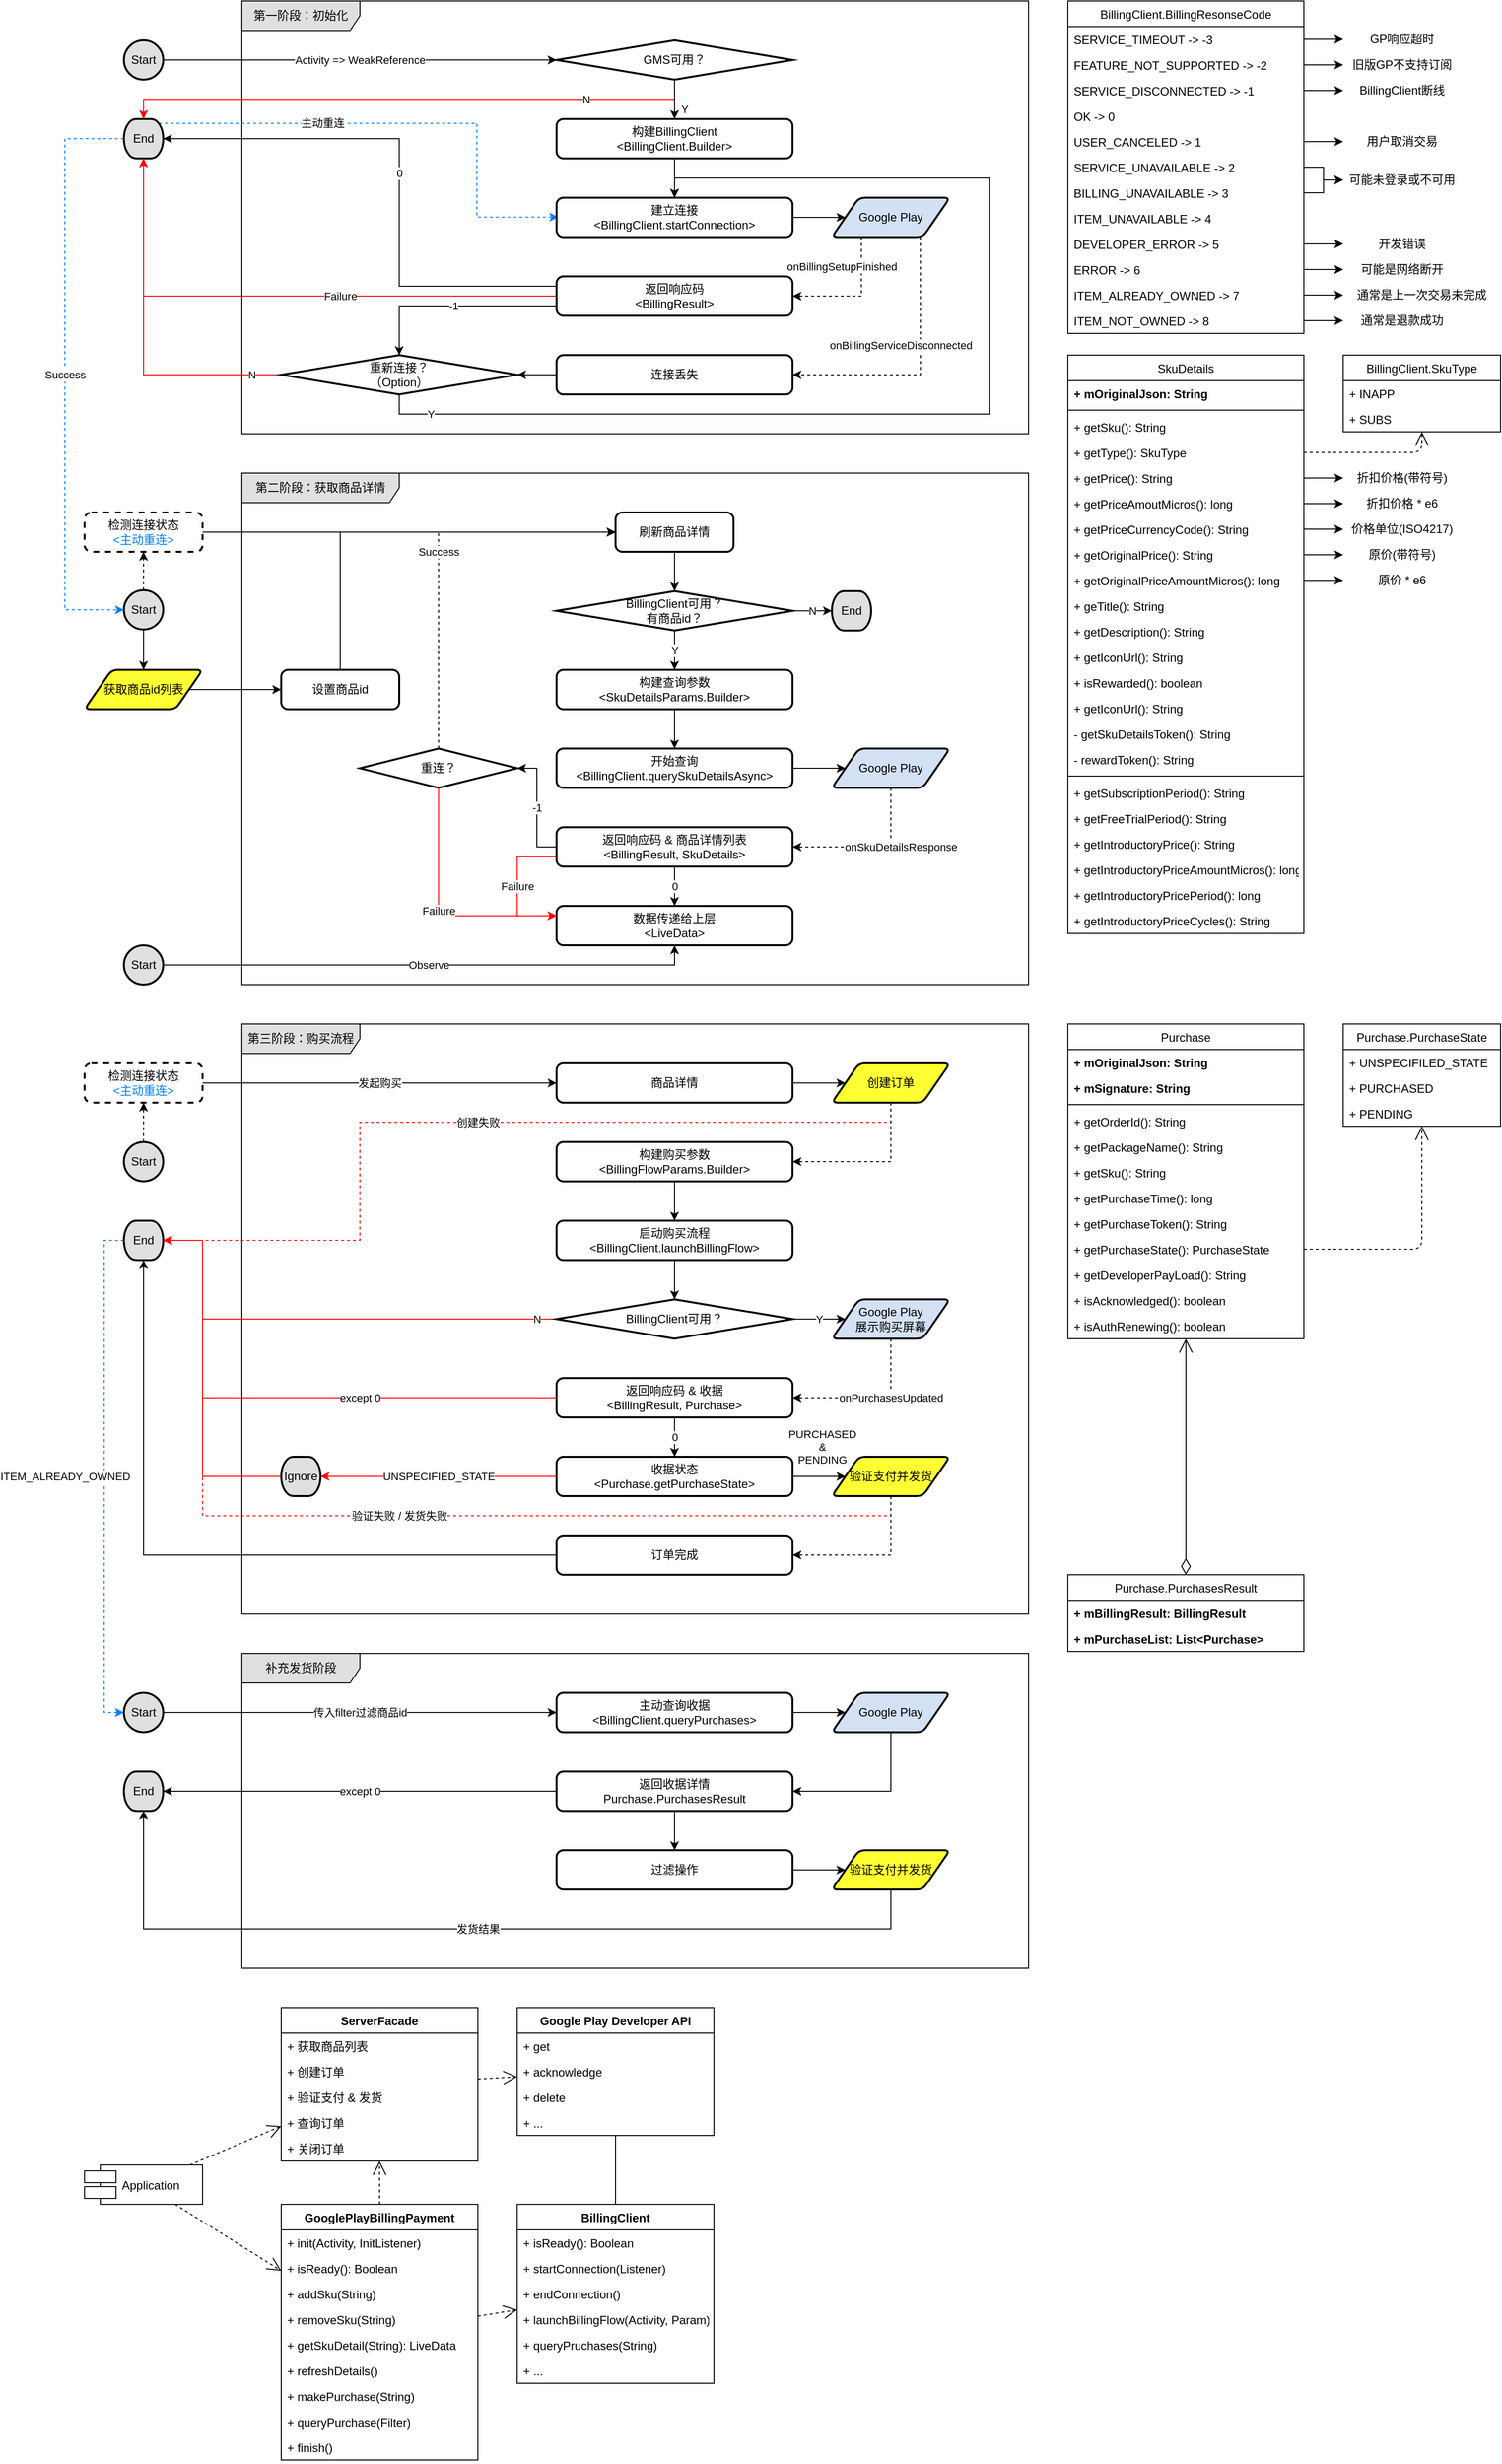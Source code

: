 <mxfile version="12.2.3" type="github" pages="1">
  <diagram id="brxKucpQ4XSAwI68gNvu" name="Page-1">
    <mxGraphModel dx="1146" dy="526" grid="1" gridSize="10" guides="1" tooltips="1" connect="1" arrows="1" fold="1" page="1" pageScale="1" pageWidth="2339" pageHeight="3300" math="0" shadow="0">
      <root>
        <mxCell id="0"/>
        <mxCell id="1" parent="0"/>
        <mxCell id="JIaDca9eBKveF-68zJ5j-20" value="第一阶段：初始化" style="shape=umlFrame;whiteSpace=wrap;html=1;fillColor=#E0E0E0;width=120;height=30;" parent="1" vertex="1">
          <mxGeometry x="360" y="160" width="800" height="440" as="geometry"/>
        </mxCell>
        <mxCell id="1P68BwMIQxXi_deiFwZ2-220" value="主动重连" style="dashed=1;edgeStyle=orthogonalEdgeStyle;rounded=0;orthogonalLoop=1;jettySize=auto;html=1;exitX=0.89;exitY=0.11;exitDx=0;exitDy=0;exitPerimeter=0;entryX=0.007;entryY=0.494;entryDx=0;entryDy=0;strokeColor=#007FFF;entryPerimeter=0;" edge="1" parent="1" source="YImrFx-hV4mO0tuUi706-9" target="YImrFx-hV4mO0tuUi706-13">
          <mxGeometry x="-0.338" relative="1" as="geometry">
            <mxPoint x="274.833" y="284.167" as="sourcePoint"/>
            <mxPoint x="679" y="380" as="targetPoint"/>
            <Array as="points">
              <mxPoint x="599" y="284"/>
              <mxPoint x="599" y="380"/>
            </Array>
            <mxPoint as="offset"/>
          </mxGeometry>
        </mxCell>
        <mxCell id="1P68BwMIQxXi_deiFwZ2-116" value="补充发货阶段" style="shape=umlFrame;whiteSpace=wrap;html=1;fillColor=#E0E0E0;width=120;height=30;" vertex="1" parent="1">
          <mxGeometry x="360" y="1840" width="800" height="320" as="geometry"/>
        </mxCell>
        <mxCell id="1P68BwMIQxXi_deiFwZ2-3" value="第二阶段：获取商品详情" style="shape=umlFrame;whiteSpace=wrap;html=1;fillColor=#E0E0E0;width=160;height=30;" vertex="1" parent="1">
          <mxGeometry x="360" y="640" width="800" height="520" as="geometry"/>
        </mxCell>
        <mxCell id="1P68BwMIQxXi_deiFwZ2-122" value="-1" style="edgeStyle=orthogonalEdgeStyle;rounded=0;orthogonalLoop=1;jettySize=auto;html=1;exitX=0;exitY=0.5;exitDx=0;exitDy=0;entryX=1;entryY=0.5;entryDx=0;entryDy=0;entryPerimeter=0;strokeColor=#000000;" edge="1" parent="1" source="JIaDca9eBKveF-68zJ5j-35" target="1P68BwMIQxXi_deiFwZ2-121">
          <mxGeometry relative="1" as="geometry">
            <mxPoint as="offset"/>
          </mxGeometry>
        </mxCell>
        <mxCell id="1P68BwMIQxXi_deiFwZ2-48" value="第三阶段：购买流程" style="shape=umlFrame;whiteSpace=wrap;html=1;fillColor=#E0E0E0;width=120;height=30;" vertex="1" parent="1">
          <mxGeometry x="360" y="1200" width="800" height="600" as="geometry"/>
        </mxCell>
        <mxCell id="YImrFx-hV4mO0tuUi706-10" value="N" style="edgeStyle=orthogonalEdgeStyle;rounded=0;orthogonalLoop=1;jettySize=auto;html=1;exitX=0.5;exitY=1;exitDx=0;exitDy=0;exitPerimeter=0;entryX=0.5;entryY=0;entryDx=0;entryDy=0;entryPerimeter=0;strokeColor=#FF0000;" parent="1" source="YImrFx-hV4mO0tuUi706-5" target="YImrFx-hV4mO0tuUi706-9" edge="1">
          <mxGeometry x="-0.621" relative="1" as="geometry">
            <Array as="points">
              <mxPoint x="800" y="260"/>
              <mxPoint x="260" y="260"/>
            </Array>
            <mxPoint as="offset"/>
          </mxGeometry>
        </mxCell>
        <mxCell id="JIaDca9eBKveF-68zJ5j-18" value="Y" style="edgeStyle=orthogonalEdgeStyle;rounded=0;orthogonalLoop=1;jettySize=auto;html=1;exitX=0.5;exitY=1;exitDx=0;exitDy=0;exitPerimeter=0;entryX=0.5;entryY=0;entryDx=0;entryDy=0;strokeColor=#000000;" parent="1" source="JIaDca9eBKveF-68zJ5j-14" target="YImrFx-hV4mO0tuUi706-13" edge="1">
          <mxGeometry x="-0.913" relative="1" as="geometry">
            <Array as="points">
              <mxPoint x="520" y="580"/>
              <mxPoint x="1120" y="580"/>
              <mxPoint x="1120" y="340"/>
              <mxPoint x="800" y="340"/>
            </Array>
            <mxPoint as="offset"/>
          </mxGeometry>
        </mxCell>
        <mxCell id="YImrFx-hV4mO0tuUi706-12" value="Y" style="edgeStyle=orthogonalEdgeStyle;rounded=0;orthogonalLoop=1;jettySize=auto;html=1;exitX=0.5;exitY=1;exitDx=0;exitDy=0;exitPerimeter=0;" parent="1" source="YImrFx-hV4mO0tuUi706-5" target="YImrFx-hV4mO0tuUi706-11" edge="1">
          <mxGeometry x="0.497" y="10" relative="1" as="geometry">
            <mxPoint as="offset"/>
          </mxGeometry>
        </mxCell>
        <mxCell id="YImrFx-hV4mO0tuUi706-5" value="GMS可用？" style="strokeWidth=2;html=1;shape=mxgraph.flowchart.decision;whiteSpace=wrap;fillColor=none;" parent="1" vertex="1">
          <mxGeometry x="680" y="200" width="240" height="40" as="geometry"/>
        </mxCell>
        <mxCell id="YImrFx-hV4mO0tuUi706-8" value="Activity =&amp;gt; WeakReference" style="edgeStyle=orthogonalEdgeStyle;rounded=0;orthogonalLoop=1;jettySize=auto;html=1;exitX=1;exitY=0.5;exitDx=0;exitDy=0;exitPerimeter=0;" parent="1" source="YImrFx-hV4mO0tuUi706-7" edge="1">
          <mxGeometry relative="1" as="geometry">
            <mxPoint x="680" y="220" as="targetPoint"/>
            <Array as="points">
              <mxPoint x="300" y="220"/>
              <mxPoint x="300" y="220"/>
            </Array>
          </mxGeometry>
        </mxCell>
        <mxCell id="YImrFx-hV4mO0tuUi706-7" value="Start" style="strokeWidth=2;html=1;shape=mxgraph.flowchart.start_2;whiteSpace=wrap;fillColor=#E0E0E0;" parent="1" vertex="1">
          <mxGeometry x="240" y="200" width="40" height="40" as="geometry"/>
        </mxCell>
        <mxCell id="1P68BwMIQxXi_deiFwZ2-219" value="Success" style="dashed=1;edgeStyle=orthogonalEdgeStyle;rounded=0;orthogonalLoop=1;jettySize=auto;html=1;exitX=0;exitY=0.5;exitDx=0;exitDy=0;exitPerimeter=0;entryX=0;entryY=0.5;entryDx=0;entryDy=0;entryPerimeter=0;strokeColor=#007FFF;" edge="1" parent="1" source="YImrFx-hV4mO0tuUi706-9" target="1P68BwMIQxXi_deiFwZ2-9">
          <mxGeometry relative="1" as="geometry">
            <Array as="points">
              <mxPoint x="180" y="300"/>
              <mxPoint x="180" y="779"/>
            </Array>
          </mxGeometry>
        </mxCell>
        <mxCell id="YImrFx-hV4mO0tuUi706-9" value="End" style="strokeWidth=2;html=1;shape=mxgraph.flowchart.terminator;whiteSpace=wrap;fillColor=#E0E0E0;" parent="1" vertex="1">
          <mxGeometry x="240" y="280" width="40" height="40" as="geometry"/>
        </mxCell>
        <mxCell id="YImrFx-hV4mO0tuUi706-14" style="edgeStyle=orthogonalEdgeStyle;rounded=0;orthogonalLoop=1;jettySize=auto;html=1;exitX=0.5;exitY=1;exitDx=0;exitDy=0;entryX=0.5;entryY=0;entryDx=0;entryDy=0;" parent="1" source="YImrFx-hV4mO0tuUi706-11" target="YImrFx-hV4mO0tuUi706-13" edge="1">
          <mxGeometry relative="1" as="geometry"/>
        </mxCell>
        <mxCell id="YImrFx-hV4mO0tuUi706-11" value="构建BillingClient&lt;br&gt;&amp;lt;BillingClient.Builder&amp;gt;" style="rounded=1;whiteSpace=wrap;html=1;absoluteArcSize=1;arcSize=14;strokeWidth=2;fillColor=none;" parent="1" vertex="1">
          <mxGeometry x="680" y="280" width="240" height="40" as="geometry"/>
        </mxCell>
        <mxCell id="YImrFx-hV4mO0tuUi706-20" style="edgeStyle=orthogonalEdgeStyle;rounded=0;orthogonalLoop=1;jettySize=auto;html=1;exitX=1;exitY=0.5;exitDx=0;exitDy=0;entryX=0;entryY=0.5;entryDx=0;entryDy=0;" parent="1" source="YImrFx-hV4mO0tuUi706-13" target="YImrFx-hV4mO0tuUi706-19" edge="1">
          <mxGeometry relative="1" as="geometry"/>
        </mxCell>
        <mxCell id="YImrFx-hV4mO0tuUi706-13" value="建立连接&lt;br&gt;&amp;lt;BillingClient.startConnection&amp;gt;" style="rounded=1;whiteSpace=wrap;html=1;absoluteArcSize=1;arcSize=14;strokeWidth=2;fillColor=none;" parent="1" vertex="1">
          <mxGeometry x="680" y="360" width="240" height="40" as="geometry"/>
        </mxCell>
        <mxCell id="YImrFx-hV4mO0tuUi706-23" value="onBillingSetupFinished" style="edgeStyle=orthogonalEdgeStyle;rounded=0;orthogonalLoop=1;jettySize=auto;html=1;exitX=0.25;exitY=1;exitDx=0;exitDy=0;entryX=1;entryY=0.5;entryDx=0;entryDy=0;dashed=1;" parent="1" source="YImrFx-hV4mO0tuUi706-19" target="YImrFx-hV4mO0tuUi706-21" edge="1">
          <mxGeometry x="0.231" y="-30" relative="1" as="geometry">
            <Array as="points">
              <mxPoint x="990" y="460"/>
            </Array>
            <mxPoint as="offset"/>
          </mxGeometry>
        </mxCell>
        <mxCell id="YImrFx-hV4mO0tuUi706-24" value="onBillingServiceDisconnected" style="edgeStyle=orthogonalEdgeStyle;rounded=0;orthogonalLoop=1;jettySize=auto;html=1;exitX=0.75;exitY=1;exitDx=0;exitDy=0;entryX=1;entryY=0.5;entryDx=0;entryDy=0;dashed=1;" parent="1" source="YImrFx-hV4mO0tuUi706-19" target="YImrFx-hV4mO0tuUi706-22" edge="1">
          <mxGeometry x="-0.185" y="-20" relative="1" as="geometry">
            <mxPoint as="offset"/>
          </mxGeometry>
        </mxCell>
        <mxCell id="YImrFx-hV4mO0tuUi706-19" value="Google Play" style="shape=parallelogram;html=1;strokeWidth=2;perimeter=parallelogramPerimeter;whiteSpace=wrap;rounded=1;arcSize=12;size=0.23;fillColor=#D4E1F5;" parent="1" vertex="1">
          <mxGeometry x="960" y="360" width="120" height="40" as="geometry"/>
        </mxCell>
        <mxCell id="JIaDca9eBKveF-68zJ5j-15" value="-1" style="edgeStyle=orthogonalEdgeStyle;rounded=0;orthogonalLoop=1;jettySize=auto;html=1;exitX=0;exitY=0.75;exitDx=0;exitDy=0;entryX=0.5;entryY=0;entryDx=0;entryDy=0;entryPerimeter=0;" parent="1" source="YImrFx-hV4mO0tuUi706-21" target="JIaDca9eBKveF-68zJ5j-14" edge="1">
          <mxGeometry relative="1" as="geometry"/>
        </mxCell>
        <mxCell id="JIaDca9eBKveF-68zJ5j-17" value="Failure" style="edgeStyle=orthogonalEdgeStyle;rounded=0;orthogonalLoop=1;jettySize=auto;html=1;exitX=0;exitY=0.5;exitDx=0;exitDy=0;entryX=0.5;entryY=1;entryDx=0;entryDy=0;entryPerimeter=0;strokeColor=#FF0000;" parent="1" source="YImrFx-hV4mO0tuUi706-21" target="YImrFx-hV4mO0tuUi706-9" edge="1">
          <mxGeometry x="-0.214" relative="1" as="geometry">
            <mxPoint as="offset"/>
            <Array as="points">
              <mxPoint x="260" y="460"/>
            </Array>
          </mxGeometry>
        </mxCell>
        <mxCell id="1P68BwMIQxXi_deiFwZ2-169" value="0" style="edgeStyle=orthogonalEdgeStyle;rounded=0;orthogonalLoop=1;jettySize=auto;html=1;exitX=0;exitY=0.25;exitDx=0;exitDy=0;entryX=1;entryY=0.5;entryDx=0;entryDy=0;entryPerimeter=0;strokeColor=#000000;" edge="1" parent="1" source="YImrFx-hV4mO0tuUi706-21" target="YImrFx-hV4mO0tuUi706-9">
          <mxGeometry relative="1" as="geometry">
            <Array as="points">
              <mxPoint x="520" y="450"/>
              <mxPoint x="520" y="300"/>
            </Array>
          </mxGeometry>
        </mxCell>
        <mxCell id="YImrFx-hV4mO0tuUi706-21" value="返回响应码&lt;br&gt;&amp;lt;BillingResult&amp;gt;" style="rounded=1;whiteSpace=wrap;html=1;absoluteArcSize=1;arcSize=14;strokeWidth=2;fillColor=none;" parent="1" vertex="1">
          <mxGeometry x="680" y="440" width="240" height="40" as="geometry"/>
        </mxCell>
        <mxCell id="JIaDca9eBKveF-68zJ5j-16" style="edgeStyle=orthogonalEdgeStyle;rounded=0;orthogonalLoop=1;jettySize=auto;html=1;exitX=0;exitY=0.5;exitDx=0;exitDy=0;entryX=1;entryY=0.5;entryDx=0;entryDy=0;entryPerimeter=0;" parent="1" source="YImrFx-hV4mO0tuUi706-22" target="JIaDca9eBKveF-68zJ5j-14" edge="1">
          <mxGeometry relative="1" as="geometry"/>
        </mxCell>
        <mxCell id="YImrFx-hV4mO0tuUi706-22" value="连接丢失" style="rounded=1;whiteSpace=wrap;html=1;absoluteArcSize=1;arcSize=14;strokeWidth=2;fillColor=none;" parent="1" vertex="1">
          <mxGeometry x="680" y="520" width="240" height="40" as="geometry"/>
        </mxCell>
        <mxCell id="JIaDca9eBKveF-68zJ5j-1" value="BillingClient.BillingResonseCode" style="swimlane;fontStyle=0;childLayout=stackLayout;horizontal=1;startSize=26;fillColor=none;horizontalStack=0;resizeParent=1;resizeParentMax=0;resizeLast=0;collapsible=1;marginBottom=0;" parent="1" vertex="1">
          <mxGeometry x="1200" y="160" width="240" height="338" as="geometry"/>
        </mxCell>
        <mxCell id="JIaDca9eBKveF-68zJ5j-2" value="SERVICE_TIMEOUT -&gt; -3" style="text;strokeColor=none;fillColor=none;align=left;verticalAlign=top;spacingLeft=4;spacingRight=4;overflow=hidden;rotatable=0;points=[[0,0.5],[1,0.5]];portConstraint=eastwest;" parent="JIaDca9eBKveF-68zJ5j-1" vertex="1">
          <mxGeometry y="26" width="240" height="26" as="geometry"/>
        </mxCell>
        <mxCell id="JIaDca9eBKveF-68zJ5j-3" value="FEATURE_NOT_SUPPORTED -&gt; -2" style="text;strokeColor=none;fillColor=none;align=left;verticalAlign=top;spacingLeft=4;spacingRight=4;overflow=hidden;rotatable=0;points=[[0,0.5],[1,0.5]];portConstraint=eastwest;" parent="JIaDca9eBKveF-68zJ5j-1" vertex="1">
          <mxGeometry y="52" width="240" height="26" as="geometry"/>
        </mxCell>
        <mxCell id="JIaDca9eBKveF-68zJ5j-7" value="SERVICE_DISCONNECTED -&gt; -1" style="text;strokeColor=none;fillColor=none;align=left;verticalAlign=top;spacingLeft=4;spacingRight=4;overflow=hidden;rotatable=0;points=[[0,0.5],[1,0.5]];portConstraint=eastwest;" parent="JIaDca9eBKveF-68zJ5j-1" vertex="1">
          <mxGeometry y="78" width="240" height="26" as="geometry"/>
        </mxCell>
        <mxCell id="JIaDca9eBKveF-68zJ5j-5" value="OK -&gt; 0" style="text;strokeColor=none;fillColor=none;align=left;verticalAlign=top;spacingLeft=4;spacingRight=4;overflow=hidden;rotatable=0;points=[[0,0.5],[1,0.5]];portConstraint=eastwest;" parent="JIaDca9eBKveF-68zJ5j-1" vertex="1">
          <mxGeometry y="104" width="240" height="26" as="geometry"/>
        </mxCell>
        <mxCell id="JIaDca9eBKveF-68zJ5j-6" value="USER_CANCELED -&gt; 1" style="text;strokeColor=none;fillColor=none;align=left;verticalAlign=top;spacingLeft=4;spacingRight=4;overflow=hidden;rotatable=0;points=[[0,0.5],[1,0.5]];portConstraint=eastwest;" parent="JIaDca9eBKveF-68zJ5j-1" vertex="1">
          <mxGeometry y="130" width="240" height="26" as="geometry"/>
        </mxCell>
        <mxCell id="JIaDca9eBKveF-68zJ5j-8" value="SERVICE_UNAVAILABLE -&gt; 2" style="text;strokeColor=none;fillColor=none;align=left;verticalAlign=top;spacingLeft=4;spacingRight=4;overflow=hidden;rotatable=0;points=[[0,0.5],[1,0.5]];portConstraint=eastwest;" parent="JIaDca9eBKveF-68zJ5j-1" vertex="1">
          <mxGeometry y="156" width="240" height="26" as="geometry"/>
        </mxCell>
        <mxCell id="JIaDca9eBKveF-68zJ5j-10" value="BILLING_UNAVAILABLE -&gt; 3" style="text;strokeColor=none;fillColor=none;align=left;verticalAlign=top;spacingLeft=4;spacingRight=4;overflow=hidden;rotatable=0;points=[[0,0.5],[1,0.5]];portConstraint=eastwest;" parent="JIaDca9eBKveF-68zJ5j-1" vertex="1">
          <mxGeometry y="182" width="240" height="26" as="geometry"/>
        </mxCell>
        <mxCell id="JIaDca9eBKveF-68zJ5j-9" value="ITEM_UNAVAILABLE -&gt; 4" style="text;strokeColor=none;fillColor=none;align=left;verticalAlign=top;spacingLeft=4;spacingRight=4;overflow=hidden;rotatable=0;points=[[0,0.5],[1,0.5]];portConstraint=eastwest;" parent="JIaDca9eBKveF-68zJ5j-1" vertex="1">
          <mxGeometry y="208" width="240" height="26" as="geometry"/>
        </mxCell>
        <mxCell id="JIaDca9eBKveF-68zJ5j-4" value="DEVELOPER_ERROR -&gt; 5" style="text;strokeColor=none;fillColor=none;align=left;verticalAlign=top;spacingLeft=4;spacingRight=4;overflow=hidden;rotatable=0;points=[[0,0.5],[1,0.5]];portConstraint=eastwest;" parent="JIaDca9eBKveF-68zJ5j-1" vertex="1">
          <mxGeometry y="234" width="240" height="26" as="geometry"/>
        </mxCell>
        <mxCell id="JIaDca9eBKveF-68zJ5j-13" value="ERROR -&gt; 6" style="text;strokeColor=none;fillColor=none;align=left;verticalAlign=top;spacingLeft=4;spacingRight=4;overflow=hidden;rotatable=0;points=[[0,0.5],[1,0.5]];portConstraint=eastwest;" parent="JIaDca9eBKveF-68zJ5j-1" vertex="1">
          <mxGeometry y="260" width="240" height="26" as="geometry"/>
        </mxCell>
        <mxCell id="JIaDca9eBKveF-68zJ5j-12" value="ITEM_ALREADY_OWNED -&gt; 7" style="text;strokeColor=none;fillColor=none;align=left;verticalAlign=top;spacingLeft=4;spacingRight=4;overflow=hidden;rotatable=0;points=[[0,0.5],[1,0.5]];portConstraint=eastwest;" parent="JIaDca9eBKveF-68zJ5j-1" vertex="1">
          <mxGeometry y="286" width="240" height="26" as="geometry"/>
        </mxCell>
        <mxCell id="JIaDca9eBKveF-68zJ5j-11" value="ITEM_NOT_OWNED -&gt; 8" style="text;strokeColor=none;fillColor=none;align=left;verticalAlign=top;spacingLeft=4;spacingRight=4;overflow=hidden;rotatable=0;points=[[0,0.5],[1,0.5]];portConstraint=eastwest;" parent="JIaDca9eBKveF-68zJ5j-1" vertex="1">
          <mxGeometry y="312" width="240" height="26" as="geometry"/>
        </mxCell>
        <mxCell id="JIaDca9eBKveF-68zJ5j-19" value="N" style="edgeStyle=orthogonalEdgeStyle;rounded=0;orthogonalLoop=1;jettySize=auto;html=1;exitX=0;exitY=0.5;exitDx=0;exitDy=0;exitPerimeter=0;entryX=0.5;entryY=1;entryDx=0;entryDy=0;entryPerimeter=0;strokeColor=#FF0000;" parent="1" source="JIaDca9eBKveF-68zJ5j-14" target="YImrFx-hV4mO0tuUi706-9" edge="1">
          <mxGeometry x="-0.833" relative="1" as="geometry">
            <Array as="points">
              <mxPoint x="260" y="540"/>
            </Array>
            <mxPoint as="offset"/>
          </mxGeometry>
        </mxCell>
        <mxCell id="JIaDca9eBKveF-68zJ5j-14" value="重新连接？&lt;br&gt;（Option）" style="strokeWidth=2;html=1;shape=mxgraph.flowchart.decision;whiteSpace=wrap;fillColor=none;" parent="1" vertex="1">
          <mxGeometry x="400" y="520" width="240" height="40" as="geometry"/>
        </mxCell>
        <mxCell id="JIaDca9eBKveF-68zJ5j-28" style="edgeStyle=orthogonalEdgeStyle;rounded=0;orthogonalLoop=1;jettySize=auto;html=1;entryX=0.5;entryY=0;entryDx=0;entryDy=0;entryPerimeter=0;shadow=0;strokeColor=#000000;" parent="1" source="1P68BwMIQxXi_deiFwZ2-186" target="JIaDca9eBKveF-68zJ5j-25" edge="1">
          <mxGeometry relative="1" as="geometry">
            <mxPoint x="800" y="720" as="sourcePoint"/>
          </mxGeometry>
        </mxCell>
        <mxCell id="1P68BwMIQxXi_deiFwZ2-8" style="edgeStyle=orthogonalEdgeStyle;rounded=0;orthogonalLoop=1;jettySize=auto;html=1;exitX=1;exitY=0.5;exitDx=0;exitDy=0;entryX=0;entryY=0.5;entryDx=0;entryDy=0;strokeColor=#000000;" edge="1" parent="1" source="JIaDca9eBKveF-68zJ5j-24" target="1P68BwMIQxXi_deiFwZ2-7">
          <mxGeometry relative="1" as="geometry">
            <Array as="points"/>
          </mxGeometry>
        </mxCell>
        <mxCell id="JIaDca9eBKveF-68zJ5j-24" value="获取商品id列表" style="shape=parallelogram;html=1;strokeWidth=2;perimeter=parallelogramPerimeter;whiteSpace=wrap;rounded=1;arcSize=12;size=0.23;fillColor=#FFFF33;shadow=0;" parent="1" vertex="1">
          <mxGeometry x="200" y="840" width="120" height="40" as="geometry"/>
        </mxCell>
        <mxCell id="JIaDca9eBKveF-68zJ5j-27" value="N" style="edgeStyle=orthogonalEdgeStyle;rounded=0;orthogonalLoop=1;jettySize=auto;html=1;exitX=1;exitY=0.5;exitDx=0;exitDy=0;exitPerimeter=0;shadow=0;strokeColor=#000000;" parent="1" source="JIaDca9eBKveF-68zJ5j-25" target="JIaDca9eBKveF-68zJ5j-26" edge="1">
          <mxGeometry relative="1" as="geometry">
            <Array as="points"/>
          </mxGeometry>
        </mxCell>
        <mxCell id="JIaDca9eBKveF-68zJ5j-30" value="Y" style="edgeStyle=orthogonalEdgeStyle;rounded=0;orthogonalLoop=1;jettySize=auto;html=1;exitX=0.5;exitY=1;exitDx=0;exitDy=0;exitPerimeter=0;shadow=0;strokeColor=#000000;" parent="1" source="JIaDca9eBKveF-68zJ5j-25" target="JIaDca9eBKveF-68zJ5j-29" edge="1">
          <mxGeometry relative="1" as="geometry"/>
        </mxCell>
        <mxCell id="JIaDca9eBKveF-68zJ5j-25" value="BillingClient可用？&lt;br&gt;有商品id？" style="strokeWidth=2;html=1;shape=mxgraph.flowchart.decision;whiteSpace=wrap;fillColor=none;" parent="1" vertex="1">
          <mxGeometry x="680" y="760" width="240" height="40" as="geometry"/>
        </mxCell>
        <mxCell id="JIaDca9eBKveF-68zJ5j-32" style="edgeStyle=orthogonalEdgeStyle;rounded=0;orthogonalLoop=1;jettySize=auto;html=1;exitX=0.5;exitY=1;exitDx=0;exitDy=0;entryX=0.5;entryY=0;entryDx=0;entryDy=0;shadow=0;strokeColor=#000000;" parent="1" source="JIaDca9eBKveF-68zJ5j-29" target="JIaDca9eBKveF-68zJ5j-31" edge="1">
          <mxGeometry relative="1" as="geometry"/>
        </mxCell>
        <mxCell id="JIaDca9eBKveF-68zJ5j-29" value="构建查询参数&lt;br&gt;&amp;lt;SkuDetailsParams.Builder&amp;gt;" style="rounded=1;whiteSpace=wrap;html=1;absoluteArcSize=1;arcSize=14;strokeWidth=2;fillColor=none;" parent="1" vertex="1">
          <mxGeometry x="680" y="840" width="240" height="40" as="geometry"/>
        </mxCell>
        <mxCell id="JIaDca9eBKveF-68zJ5j-34" style="edgeStyle=orthogonalEdgeStyle;rounded=0;orthogonalLoop=1;jettySize=auto;html=1;exitX=1;exitY=0.5;exitDx=0;exitDy=0;entryX=0;entryY=0.5;entryDx=0;entryDy=0;shadow=0;strokeColor=#000000;" parent="1" source="JIaDca9eBKveF-68zJ5j-31" target="JIaDca9eBKveF-68zJ5j-33" edge="1">
          <mxGeometry relative="1" as="geometry"/>
        </mxCell>
        <mxCell id="JIaDca9eBKveF-68zJ5j-31" value="开始查询&lt;br&gt;&amp;lt;BillingClient.querySkuDetailsAsync&amp;gt;" style="rounded=1;whiteSpace=wrap;html=1;absoluteArcSize=1;arcSize=14;strokeWidth=2;fillColor=none;" parent="1" vertex="1">
          <mxGeometry x="680" y="920" width="240" height="40" as="geometry"/>
        </mxCell>
        <mxCell id="JIaDca9eBKveF-68zJ5j-36" value="onSkuDetailsResponse" style="edgeStyle=orthogonalEdgeStyle;rounded=0;orthogonalLoop=1;jettySize=auto;html=1;exitX=0.5;exitY=1;exitDx=0;exitDy=0;entryX=1;entryY=0.5;entryDx=0;entryDy=0;shadow=0;strokeColor=#000000;dashed=1;" parent="1" source="JIaDca9eBKveF-68zJ5j-33" target="JIaDca9eBKveF-68zJ5j-35" edge="1">
          <mxGeometry x="-0.25" y="10" relative="1" as="geometry">
            <mxPoint x="10" y="-10" as="offset"/>
          </mxGeometry>
        </mxCell>
        <mxCell id="JIaDca9eBKveF-68zJ5j-33" value="Google Play" style="shape=parallelogram;html=1;strokeWidth=2;perimeter=parallelogramPerimeter;whiteSpace=wrap;rounded=1;arcSize=12;size=0.23;fillColor=#D4E1F5;" parent="1" vertex="1">
          <mxGeometry x="960" y="920" width="120" height="40" as="geometry"/>
        </mxCell>
        <mxCell id="JIaDca9eBKveF-68zJ5j-38" value="0" style="edgeStyle=orthogonalEdgeStyle;rounded=0;orthogonalLoop=1;jettySize=auto;html=1;exitX=0.5;exitY=1;exitDx=0;exitDy=0;shadow=0;strokeColor=#000000;" parent="1" source="JIaDca9eBKveF-68zJ5j-35" target="JIaDca9eBKveF-68zJ5j-37" edge="1">
          <mxGeometry relative="1" as="geometry"/>
        </mxCell>
        <mxCell id="JIaDca9eBKveF-68zJ5j-40" value="Failure" style="edgeStyle=orthogonalEdgeStyle;rounded=0;orthogonalLoop=1;jettySize=auto;html=1;exitX=0;exitY=0.75;exitDx=0;exitDy=0;entryX=0;entryY=0.25;entryDx=0;entryDy=0;shadow=0;strokeColor=#FF0000;" parent="1" source="JIaDca9eBKveF-68zJ5j-35" target="JIaDca9eBKveF-68zJ5j-37" edge="1">
          <mxGeometry relative="1" as="geometry">
            <mxPoint x="640" y="1020" as="targetPoint"/>
            <Array as="points">
              <mxPoint x="640" y="1030"/>
              <mxPoint x="640" y="1090"/>
            </Array>
          </mxGeometry>
        </mxCell>
        <mxCell id="JIaDca9eBKveF-68zJ5j-35" value="返回响应码 &amp;amp;&amp;nbsp;商品详情列表&lt;br&gt;&amp;lt;BillingResult,&amp;nbsp;SkuDetails&amp;gt;" style="rounded=1;whiteSpace=wrap;html=1;absoluteArcSize=1;arcSize=14;strokeWidth=2;fillColor=none;" parent="1" vertex="1">
          <mxGeometry x="680" y="1000" width="240" height="40" as="geometry"/>
        </mxCell>
        <mxCell id="JIaDca9eBKveF-68zJ5j-37" value="数据传递给上层&lt;br&gt;&amp;lt;LiveData&amp;gt;" style="rounded=1;whiteSpace=wrap;html=1;absoluteArcSize=1;arcSize=14;strokeWidth=2;fillColor=none;" parent="1" vertex="1">
          <mxGeometry x="680" y="1080" width="240" height="40" as="geometry"/>
        </mxCell>
        <mxCell id="JIaDca9eBKveF-68zJ5j-43" value="SkuDetails" style="swimlane;fontStyle=0;childLayout=stackLayout;horizontal=1;startSize=26;fillColor=none;horizontalStack=0;resizeParent=1;resizeParentMax=0;resizeLast=0;collapsible=1;marginBottom=0;" parent="1" vertex="1">
          <mxGeometry x="1200" y="520" width="240" height="588" as="geometry"/>
        </mxCell>
        <mxCell id="JIaDca9eBKveF-68zJ5j-44" value="+ mOriginalJson: String" style="text;strokeColor=none;fillColor=none;align=left;verticalAlign=top;spacingLeft=4;spacingRight=4;overflow=hidden;rotatable=0;points=[[0,0.5],[1,0.5]];portConstraint=eastwest;fontStyle=1" parent="JIaDca9eBKveF-68zJ5j-43" vertex="1">
          <mxGeometry y="26" width="240" height="26" as="geometry"/>
        </mxCell>
        <mxCell id="JIaDca9eBKveF-68zJ5j-54" value="" style="line;strokeWidth=1;fillColor=none;align=left;verticalAlign=middle;spacingTop=-1;spacingLeft=3;spacingRight=3;rotatable=0;labelPosition=right;points=[];portConstraint=eastwest;" parent="JIaDca9eBKveF-68zJ5j-43" vertex="1">
          <mxGeometry y="52" width="240" height="8" as="geometry"/>
        </mxCell>
        <mxCell id="JIaDca9eBKveF-68zJ5j-45" value="+ getSku(): String" style="text;strokeColor=none;fillColor=none;align=left;verticalAlign=top;spacingLeft=4;spacingRight=4;overflow=hidden;rotatable=0;points=[[0,0.5],[1,0.5]];portConstraint=eastwest;" parent="JIaDca9eBKveF-68zJ5j-43" vertex="1">
          <mxGeometry y="60" width="240" height="26" as="geometry"/>
        </mxCell>
        <mxCell id="JIaDca9eBKveF-68zJ5j-46" value="+ getType(): SkuType" style="text;strokeColor=none;fillColor=none;align=left;verticalAlign=top;spacingLeft=4;spacingRight=4;overflow=hidden;rotatable=0;points=[[0,0.5],[1,0.5]];portConstraint=eastwest;" parent="JIaDca9eBKveF-68zJ5j-43" vertex="1">
          <mxGeometry y="86" width="240" height="26" as="geometry"/>
        </mxCell>
        <mxCell id="JIaDca9eBKveF-68zJ5j-56" value="+ getPrice(): String" style="text;strokeColor=none;fillColor=none;align=left;verticalAlign=top;spacingLeft=4;spacingRight=4;overflow=hidden;rotatable=0;points=[[0,0.5],[1,0.5]];portConstraint=eastwest;" parent="JIaDca9eBKveF-68zJ5j-43" vertex="1">
          <mxGeometry y="112" width="240" height="26" as="geometry"/>
        </mxCell>
        <mxCell id="JIaDca9eBKveF-68zJ5j-57" value="+ getPriceAmoutMicros(): long" style="text;strokeColor=none;fillColor=none;align=left;verticalAlign=top;spacingLeft=4;spacingRight=4;overflow=hidden;rotatable=0;points=[[0,0.5],[1,0.5]];portConstraint=eastwest;" parent="JIaDca9eBKveF-68zJ5j-43" vertex="1">
          <mxGeometry y="138" width="240" height="26" as="geometry"/>
        </mxCell>
        <mxCell id="JIaDca9eBKveF-68zJ5j-58" value="+ getPriceCurrencyCode(): String" style="text;strokeColor=none;fillColor=none;align=left;verticalAlign=top;spacingLeft=4;spacingRight=4;overflow=hidden;rotatable=0;points=[[0,0.5],[1,0.5]];portConstraint=eastwest;" parent="JIaDca9eBKveF-68zJ5j-43" vertex="1">
          <mxGeometry y="164" width="240" height="26" as="geometry"/>
        </mxCell>
        <mxCell id="JIaDca9eBKveF-68zJ5j-59" value="+ getOriginalPrice(): String" style="text;strokeColor=none;fillColor=none;align=left;verticalAlign=top;spacingLeft=4;spacingRight=4;overflow=hidden;rotatable=0;points=[[0,0.5],[1,0.5]];portConstraint=eastwest;" parent="JIaDca9eBKveF-68zJ5j-43" vertex="1">
          <mxGeometry y="190" width="240" height="26" as="geometry"/>
        </mxCell>
        <mxCell id="JIaDca9eBKveF-68zJ5j-60" value="+ getOriginalPriceAmountMicros(): long" style="text;strokeColor=none;fillColor=none;align=left;verticalAlign=top;spacingLeft=4;spacingRight=4;overflow=hidden;rotatable=0;points=[[0,0.5],[1,0.5]];portConstraint=eastwest;" parent="JIaDca9eBKveF-68zJ5j-43" vertex="1">
          <mxGeometry y="216" width="240" height="26" as="geometry"/>
        </mxCell>
        <mxCell id="JIaDca9eBKveF-68zJ5j-62" value="+ geTitle(): String" style="text;strokeColor=none;fillColor=none;align=left;verticalAlign=top;spacingLeft=4;spacingRight=4;overflow=hidden;rotatable=0;points=[[0,0.5],[1,0.5]];portConstraint=eastwest;" parent="JIaDca9eBKveF-68zJ5j-43" vertex="1">
          <mxGeometry y="242" width="240" height="26" as="geometry"/>
        </mxCell>
        <mxCell id="JIaDca9eBKveF-68zJ5j-61" value="+ getDescription(): String" style="text;strokeColor=none;fillColor=none;align=left;verticalAlign=top;spacingLeft=4;spacingRight=4;overflow=hidden;rotatable=0;points=[[0,0.5],[1,0.5]];portConstraint=eastwest;" parent="JIaDca9eBKveF-68zJ5j-43" vertex="1">
          <mxGeometry y="268" width="240" height="26" as="geometry"/>
        </mxCell>
        <mxCell id="JIaDca9eBKveF-68zJ5j-70" value="+ getIconUrl(): String" style="text;strokeColor=none;fillColor=none;align=left;verticalAlign=top;spacingLeft=4;spacingRight=4;overflow=hidden;rotatable=0;points=[[0,0.5],[1,0.5]];portConstraint=eastwest;" parent="JIaDca9eBKveF-68zJ5j-43" vertex="1">
          <mxGeometry y="294" width="240" height="26" as="geometry"/>
        </mxCell>
        <mxCell id="JIaDca9eBKveF-68zJ5j-71" value="+ isRewarded(): boolean" style="text;strokeColor=none;fillColor=none;align=left;verticalAlign=top;spacingLeft=4;spacingRight=4;overflow=hidden;rotatable=0;points=[[0,0.5],[1,0.5]];portConstraint=eastwest;" parent="JIaDca9eBKveF-68zJ5j-43" vertex="1">
          <mxGeometry y="320" width="240" height="26" as="geometry"/>
        </mxCell>
        <mxCell id="JIaDca9eBKveF-68zJ5j-73" value="+ getIconUrl(): String" style="text;strokeColor=none;fillColor=none;align=left;verticalAlign=top;spacingLeft=4;spacingRight=4;overflow=hidden;rotatable=0;points=[[0,0.5],[1,0.5]];portConstraint=eastwest;" parent="JIaDca9eBKveF-68zJ5j-43" vertex="1">
          <mxGeometry y="346" width="240" height="26" as="geometry"/>
        </mxCell>
        <mxCell id="JIaDca9eBKveF-68zJ5j-72" value="- getSkuDetailsToken(): String" style="text;strokeColor=none;fillColor=none;align=left;verticalAlign=top;spacingLeft=4;spacingRight=4;overflow=hidden;rotatable=0;points=[[0,0.5],[1,0.5]];portConstraint=eastwest;" parent="JIaDca9eBKveF-68zJ5j-43" vertex="1">
          <mxGeometry y="372" width="240" height="26" as="geometry"/>
        </mxCell>
        <mxCell id="JIaDca9eBKveF-68zJ5j-74" value="- rewardToken(): String" style="text;strokeColor=none;fillColor=none;align=left;verticalAlign=top;spacingLeft=4;spacingRight=4;overflow=hidden;rotatable=0;points=[[0,0.5],[1,0.5]];portConstraint=eastwest;" parent="JIaDca9eBKveF-68zJ5j-43" vertex="1">
          <mxGeometry y="398" width="240" height="26" as="geometry"/>
        </mxCell>
        <mxCell id="JIaDca9eBKveF-68zJ5j-64" value="" style="line;strokeWidth=1;fillColor=none;align=left;verticalAlign=middle;spacingTop=-1;spacingLeft=3;spacingRight=3;rotatable=0;labelPosition=right;points=[];portConstraint=eastwest;" parent="JIaDca9eBKveF-68zJ5j-43" vertex="1">
          <mxGeometry y="424" width="240" height="8" as="geometry"/>
        </mxCell>
        <mxCell id="JIaDca9eBKveF-68zJ5j-63" value="+ getSubscriptionPeriod(): String" style="text;strokeColor=none;fillColor=none;align=left;verticalAlign=top;spacingLeft=4;spacingRight=4;overflow=hidden;rotatable=0;points=[[0,0.5],[1,0.5]];portConstraint=eastwest;" parent="JIaDca9eBKveF-68zJ5j-43" vertex="1">
          <mxGeometry y="432" width="240" height="26" as="geometry"/>
        </mxCell>
        <mxCell id="JIaDca9eBKveF-68zJ5j-65" value="+ getFreeTrialPeriod(): String" style="text;strokeColor=none;fillColor=none;align=left;verticalAlign=top;spacingLeft=4;spacingRight=4;overflow=hidden;rotatable=0;points=[[0,0.5],[1,0.5]];portConstraint=eastwest;" parent="JIaDca9eBKveF-68zJ5j-43" vertex="1">
          <mxGeometry y="458" width="240" height="26" as="geometry"/>
        </mxCell>
        <mxCell id="JIaDca9eBKveF-68zJ5j-66" value="+ getIntroductoryPrice(): String" style="text;strokeColor=none;fillColor=none;align=left;verticalAlign=top;spacingLeft=4;spacingRight=4;overflow=hidden;rotatable=0;points=[[0,0.5],[1,0.5]];portConstraint=eastwest;" parent="JIaDca9eBKveF-68zJ5j-43" vertex="1">
          <mxGeometry y="484" width="240" height="26" as="geometry"/>
        </mxCell>
        <mxCell id="JIaDca9eBKveF-68zJ5j-67" value="+ getIntroductoryPriceAmountMicros(): long" style="text;strokeColor=none;fillColor=none;align=left;verticalAlign=top;spacingLeft=4;spacingRight=4;overflow=hidden;rotatable=0;points=[[0,0.5],[1,0.5]];portConstraint=eastwest;" parent="JIaDca9eBKveF-68zJ5j-43" vertex="1">
          <mxGeometry y="510" width="240" height="26" as="geometry"/>
        </mxCell>
        <mxCell id="JIaDca9eBKveF-68zJ5j-68" value="+ getIntroductoryPricePeriod(): long" style="text;strokeColor=none;fillColor=none;align=left;verticalAlign=top;spacingLeft=4;spacingRight=4;overflow=hidden;rotatable=0;points=[[0,0.5],[1,0.5]];portConstraint=eastwest;" parent="JIaDca9eBKveF-68zJ5j-43" vertex="1">
          <mxGeometry y="536" width="240" height="26" as="geometry"/>
        </mxCell>
        <mxCell id="JIaDca9eBKveF-68zJ5j-69" value="+ getIntroductoryPriceCycles(): String" style="text;strokeColor=none;fillColor=none;align=left;verticalAlign=top;spacingLeft=4;spacingRight=4;overflow=hidden;rotatable=0;points=[[0,0.5],[1,0.5]];portConstraint=eastwest;" parent="JIaDca9eBKveF-68zJ5j-43" vertex="1">
          <mxGeometry y="562" width="240" height="26" as="geometry"/>
        </mxCell>
        <mxCell id="1P68BwMIQxXi_deiFwZ2-12" style="edgeStyle=orthogonalEdgeStyle;rounded=0;orthogonalLoop=1;jettySize=auto;html=1;exitX=0.5;exitY=0;exitDx=0;exitDy=0;strokeColor=#000000;entryX=0;entryY=0.5;entryDx=0;entryDy=0;" edge="1" parent="1" source="1P68BwMIQxXi_deiFwZ2-7" target="1P68BwMIQxXi_deiFwZ2-186">
          <mxGeometry relative="1" as="geometry"/>
        </mxCell>
        <mxCell id="1P68BwMIQxXi_deiFwZ2-7" value="设置商品id" style="rounded=1;whiteSpace=wrap;html=1;absoluteArcSize=1;arcSize=14;strokeWidth=2;fillColor=none;" vertex="1" parent="1">
          <mxGeometry x="400" y="840" width="120" height="40" as="geometry"/>
        </mxCell>
        <mxCell id="1P68BwMIQxXi_deiFwZ2-10" style="edgeStyle=orthogonalEdgeStyle;rounded=0;orthogonalLoop=1;jettySize=auto;html=1;exitX=0.5;exitY=1;exitDx=0;exitDy=0;exitPerimeter=0;entryX=0.5;entryY=0;entryDx=0;entryDy=0;strokeColor=#000000;" edge="1" parent="1" source="1P68BwMIQxXi_deiFwZ2-9" target="JIaDca9eBKveF-68zJ5j-24">
          <mxGeometry relative="1" as="geometry"/>
        </mxCell>
        <mxCell id="1P68BwMIQxXi_deiFwZ2-227" style="dashed=1;edgeStyle=orthogonalEdgeStyle;rounded=0;orthogonalLoop=1;jettySize=auto;html=1;exitX=0.5;exitY=0;exitDx=0;exitDy=0;exitPerimeter=0;entryX=0.5;entryY=1;entryDx=0;entryDy=0;strokeColor=#000000;" edge="1" parent="1" source="1P68BwMIQxXi_deiFwZ2-9" target="1P68BwMIQxXi_deiFwZ2-225">
          <mxGeometry relative="1" as="geometry"/>
        </mxCell>
        <mxCell id="1P68BwMIQxXi_deiFwZ2-9" value="Start" style="strokeWidth=2;html=1;shape=mxgraph.flowchart.start_2;whiteSpace=wrap;fillColor=#E0E0E0;" vertex="1" parent="1">
          <mxGeometry x="240" y="759" width="40" height="40" as="geometry"/>
        </mxCell>
        <mxCell id="1P68BwMIQxXi_deiFwZ2-16" value="发起购买" style="edgeStyle=orthogonalEdgeStyle;rounded=0;orthogonalLoop=1;jettySize=auto;html=1;entryX=0;entryY=0.5;entryDx=0;entryDy=0;strokeColor=#000000;" edge="1" parent="1" source="1P68BwMIQxXi_deiFwZ2-233" target="1P68BwMIQxXi_deiFwZ2-26">
          <mxGeometry relative="1" as="geometry">
            <mxPoint x="320" y="1260" as="sourcePoint"/>
          </mxGeometry>
        </mxCell>
        <mxCell id="1P68BwMIQxXi_deiFwZ2-232" style="dashed=1;edgeStyle=orthogonalEdgeStyle;rounded=0;orthogonalLoop=1;jettySize=auto;html=1;exitX=0.5;exitY=0;exitDx=0;exitDy=0;exitPerimeter=0;strokeColor=#000000;" edge="1" parent="1" source="1P68BwMIQxXi_deiFwZ2-13" target="1P68BwMIQxXi_deiFwZ2-233">
          <mxGeometry relative="1" as="geometry">
            <mxPoint x="260" y="1280" as="targetPoint"/>
          </mxGeometry>
        </mxCell>
        <mxCell id="1P68BwMIQxXi_deiFwZ2-13" value="Start" style="strokeWidth=2;html=1;shape=mxgraph.flowchart.start_2;whiteSpace=wrap;fillColor=#E0E0E0;" vertex="1" parent="1">
          <mxGeometry x="240" y="1320" width="40" height="40" as="geometry"/>
        </mxCell>
        <mxCell id="1P68BwMIQxXi_deiFwZ2-18" style="edgeStyle=orthogonalEdgeStyle;rounded=0;orthogonalLoop=1;jettySize=auto;html=1;exitX=0.5;exitY=1;exitDx=0;exitDy=0;entryX=0.5;entryY=0;entryDx=0;entryDy=0;strokeColor=#000000;" edge="1" parent="1" source="1P68BwMIQxXi_deiFwZ2-14" target="1P68BwMIQxXi_deiFwZ2-17">
          <mxGeometry relative="1" as="geometry"/>
        </mxCell>
        <mxCell id="1P68BwMIQxXi_deiFwZ2-14" value="构建购买参数&lt;br&gt;&amp;lt;BillingFlowParams.Builder&amp;gt;" style="rounded=1;whiteSpace=wrap;html=1;absoluteArcSize=1;arcSize=14;strokeWidth=2;fillColor=none;" vertex="1" parent="1">
          <mxGeometry x="680" y="1320" width="240" height="40" as="geometry"/>
        </mxCell>
        <mxCell id="1P68BwMIQxXi_deiFwZ2-20" style="edgeStyle=orthogonalEdgeStyle;rounded=0;orthogonalLoop=1;jettySize=auto;html=1;strokeColor=#000000;" edge="1" parent="1" source="1P68BwMIQxXi_deiFwZ2-17" target="1P68BwMIQxXi_deiFwZ2-234">
          <mxGeometry relative="1" as="geometry">
            <Array as="points"/>
          </mxGeometry>
        </mxCell>
        <mxCell id="1P68BwMIQxXi_deiFwZ2-17" value="启动购买流程&lt;br&gt;&amp;lt;BillingClient.launchBillingFlow&amp;gt;" style="rounded=1;whiteSpace=wrap;html=1;absoluteArcSize=1;arcSize=14;strokeWidth=2;fillColor=none;" vertex="1" parent="1">
          <mxGeometry x="680" y="1400" width="240" height="40" as="geometry"/>
        </mxCell>
        <mxCell id="1P68BwMIQxXi_deiFwZ2-22" value="&lt;span style=&quot;font-size: 11px&quot;&gt;onPurchasesUpdated&lt;/span&gt;" style="dashed=1;edgeStyle=orthogonalEdgeStyle;rounded=0;orthogonalLoop=1;jettySize=auto;html=1;exitX=0.5;exitY=1;exitDx=0;exitDy=0;entryX=1;entryY=0.5;entryDx=0;entryDy=0;strokeColor=#000000;" edge="1" parent="1" source="1P68BwMIQxXi_deiFwZ2-19" target="1P68BwMIQxXi_deiFwZ2-21">
          <mxGeometry x="-0.25" relative="1" as="geometry">
            <mxPoint as="offset"/>
          </mxGeometry>
        </mxCell>
        <mxCell id="1P68BwMIQxXi_deiFwZ2-19" value="Google Play&lt;br&gt;展示购买屏幕" style="shape=parallelogram;html=1;strokeWidth=2;perimeter=parallelogramPerimeter;whiteSpace=wrap;rounded=1;arcSize=12;size=0.23;fillColor=#D4E1F5;" vertex="1" parent="1">
          <mxGeometry x="960" y="1480" width="120" height="40" as="geometry"/>
        </mxCell>
        <mxCell id="1P68BwMIQxXi_deiFwZ2-35" value="0" style="edgeStyle=orthogonalEdgeStyle;rounded=0;orthogonalLoop=1;jettySize=auto;html=1;exitX=0.5;exitY=1;exitDx=0;exitDy=0;entryX=0.5;entryY=0;entryDx=0;entryDy=0;strokeColor=#000000;" edge="1" parent="1" source="1P68BwMIQxXi_deiFwZ2-21" target="1P68BwMIQxXi_deiFwZ2-34">
          <mxGeometry relative="1" as="geometry"/>
        </mxCell>
        <mxCell id="1P68BwMIQxXi_deiFwZ2-36" value="except 0" style="edgeStyle=orthogonalEdgeStyle;rounded=0;orthogonalLoop=1;jettySize=auto;html=1;exitX=0;exitY=0.5;exitDx=0;exitDy=0;entryX=1;entryY=0.5;entryDx=0;entryDy=0;entryPerimeter=0;strokeColor=#FF0000;" edge="1" parent="1" source="1P68BwMIQxXi_deiFwZ2-21" target="1P68BwMIQxXi_deiFwZ2-23">
          <mxGeometry x="-0.285" relative="1" as="geometry">
            <Array as="points">
              <mxPoint x="320" y="1580"/>
              <mxPoint x="320" y="1420"/>
            </Array>
            <mxPoint as="offset"/>
          </mxGeometry>
        </mxCell>
        <mxCell id="1P68BwMIQxXi_deiFwZ2-21" value="返回响应码 &amp;amp;&amp;nbsp;收据&lt;br&gt;&amp;lt;BillingResult, Purchase&amp;gt;" style="rounded=1;whiteSpace=wrap;html=1;absoluteArcSize=1;arcSize=14;strokeWidth=2;fillColor=none;" vertex="1" parent="1">
          <mxGeometry x="680" y="1560" width="240" height="40" as="geometry"/>
        </mxCell>
        <mxCell id="1P68BwMIQxXi_deiFwZ2-92" value="ITEM_ALREADY_OWNED" style="dashed=1;edgeStyle=orthogonalEdgeStyle;rounded=0;orthogonalLoop=1;jettySize=auto;html=1;exitX=0;exitY=0.5;exitDx=0;exitDy=0;exitPerimeter=0;entryX=0;entryY=0.5;entryDx=0;entryDy=0;entryPerimeter=0;strokeColor=#007FFF;" edge="1" parent="1" source="1P68BwMIQxXi_deiFwZ2-23" target="1P68BwMIQxXi_deiFwZ2-84">
          <mxGeometry y="-40" relative="1" as="geometry">
            <mxPoint as="offset"/>
          </mxGeometry>
        </mxCell>
        <mxCell id="1P68BwMIQxXi_deiFwZ2-23" value="End" style="strokeWidth=2;html=1;shape=mxgraph.flowchart.terminator;whiteSpace=wrap;fillColor=#E0E0E0;" vertex="1" parent="1">
          <mxGeometry x="240" y="1400" width="40" height="40" as="geometry"/>
        </mxCell>
        <mxCell id="1P68BwMIQxXi_deiFwZ2-28" value="创建失败" style="dashed=1;edgeStyle=orthogonalEdgeStyle;rounded=0;orthogonalLoop=1;jettySize=auto;html=1;exitX=0.5;exitY=1;exitDx=0;exitDy=0;strokeColor=#FF0000;" edge="1" parent="1" source="1P68BwMIQxXi_deiFwZ2-25" target="1P68BwMIQxXi_deiFwZ2-23">
          <mxGeometry relative="1" as="geometry">
            <Array as="points">
              <mxPoint x="1020" y="1300"/>
              <mxPoint x="480" y="1300"/>
              <mxPoint x="480" y="1420"/>
            </Array>
          </mxGeometry>
        </mxCell>
        <mxCell id="1P68BwMIQxXi_deiFwZ2-30" style="dashed=1;edgeStyle=orthogonalEdgeStyle;rounded=0;orthogonalLoop=1;jettySize=auto;html=1;exitX=0.5;exitY=1;exitDx=0;exitDy=0;entryX=1;entryY=0.5;entryDx=0;entryDy=0;strokeColor=#000000;" edge="1" parent="1" source="1P68BwMIQxXi_deiFwZ2-25" target="1P68BwMIQxXi_deiFwZ2-14">
          <mxGeometry relative="1" as="geometry"/>
        </mxCell>
        <mxCell id="1P68BwMIQxXi_deiFwZ2-25" value="创建订单" style="shape=parallelogram;html=1;strokeWidth=2;perimeter=parallelogramPerimeter;whiteSpace=wrap;rounded=1;arcSize=12;size=0.23;fillColor=#FFFF33;shadow=0;" vertex="1" parent="1">
          <mxGeometry x="960" y="1240" width="120" height="40" as="geometry"/>
        </mxCell>
        <mxCell id="1P68BwMIQxXi_deiFwZ2-27" style="edgeStyle=orthogonalEdgeStyle;rounded=0;orthogonalLoop=1;jettySize=auto;html=1;exitX=1;exitY=0.5;exitDx=0;exitDy=0;entryX=0;entryY=0.5;entryDx=0;entryDy=0;strokeColor=#000000;" edge="1" parent="1" source="1P68BwMIQxXi_deiFwZ2-26" target="1P68BwMIQxXi_deiFwZ2-25">
          <mxGeometry relative="1" as="geometry"/>
        </mxCell>
        <mxCell id="1P68BwMIQxXi_deiFwZ2-26" value="商品详情" style="rounded=1;whiteSpace=wrap;html=1;absoluteArcSize=1;arcSize=14;strokeWidth=2;fillColor=none;" vertex="1" parent="1">
          <mxGeometry x="680" y="1240" width="240" height="40" as="geometry"/>
        </mxCell>
        <mxCell id="1P68BwMIQxXi_deiFwZ2-38" value="UNSPECIFIED_STATE" style="edgeStyle=orthogonalEdgeStyle;rounded=0;orthogonalLoop=1;jettySize=auto;html=1;exitX=0;exitY=0.5;exitDx=0;exitDy=0;entryX=1;entryY=0.5;entryDx=0;entryDy=0;entryPerimeter=0;strokeColor=#FF0000;" edge="1" parent="1" source="1P68BwMIQxXi_deiFwZ2-34" target="1P68BwMIQxXi_deiFwZ2-37">
          <mxGeometry relative="1" as="geometry"/>
        </mxCell>
        <mxCell id="1P68BwMIQxXi_deiFwZ2-41" value="PURCHASED&lt;br&gt;&amp;amp;&lt;br&gt;PENDING" style="edgeStyle=orthogonalEdgeStyle;rounded=0;orthogonalLoop=1;jettySize=auto;html=1;exitX=1;exitY=0.5;exitDx=0;exitDy=0;entryX=0;entryY=0.5;entryDx=0;entryDy=0;strokeColor=#000000;" edge="1" parent="1" source="1P68BwMIQxXi_deiFwZ2-34" target="1P68BwMIQxXi_deiFwZ2-40">
          <mxGeometry x="0.111" y="30" relative="1" as="geometry">
            <mxPoint as="offset"/>
          </mxGeometry>
        </mxCell>
        <mxCell id="1P68BwMIQxXi_deiFwZ2-34" value="收据状态&lt;br&gt;&amp;lt;Purchase.getPurchaseState&amp;gt;" style="rounded=1;whiteSpace=wrap;html=1;absoluteArcSize=1;arcSize=14;strokeWidth=2;fillColor=none;" vertex="1" parent="1">
          <mxGeometry x="680" y="1640" width="240" height="40" as="geometry"/>
        </mxCell>
        <mxCell id="1P68BwMIQxXi_deiFwZ2-43" style="edgeStyle=orthogonalEdgeStyle;rounded=0;orthogonalLoop=1;jettySize=auto;html=1;exitX=0;exitY=0.5;exitDx=0;exitDy=0;exitPerimeter=0;entryX=1;entryY=0.5;entryDx=0;entryDy=0;entryPerimeter=0;strokeColor=#FF0000;" edge="1" parent="1" source="1P68BwMIQxXi_deiFwZ2-37" target="1P68BwMIQxXi_deiFwZ2-23">
          <mxGeometry relative="1" as="geometry">
            <Array as="points">
              <mxPoint x="320" y="1660"/>
              <mxPoint x="320" y="1420"/>
            </Array>
          </mxGeometry>
        </mxCell>
        <mxCell id="1P68BwMIQxXi_deiFwZ2-37" value="Ignore" style="strokeWidth=2;html=1;shape=mxgraph.flowchart.terminator;whiteSpace=wrap;fillColor=#E0E0E0;" vertex="1" parent="1">
          <mxGeometry x="400" y="1640" width="40" height="40" as="geometry"/>
        </mxCell>
        <mxCell id="1P68BwMIQxXi_deiFwZ2-42" value="验证失败 /&amp;nbsp;发货失败" style="dashed=1;edgeStyle=orthogonalEdgeStyle;rounded=0;orthogonalLoop=1;jettySize=auto;html=1;exitX=0.5;exitY=1;exitDx=0;exitDy=0;entryX=1;entryY=0.5;entryDx=0;entryDy=0;entryPerimeter=0;strokeColor=#FF0000;" edge="1" parent="1" source="1P68BwMIQxXi_deiFwZ2-40" target="1P68BwMIQxXi_deiFwZ2-23">
          <mxGeometry relative="1" as="geometry">
            <Array as="points">
              <mxPoint x="1020" y="1700"/>
              <mxPoint x="320" y="1700"/>
              <mxPoint x="320" y="1420"/>
            </Array>
          </mxGeometry>
        </mxCell>
        <mxCell id="1P68BwMIQxXi_deiFwZ2-45" style="dashed=1;edgeStyle=orthogonalEdgeStyle;rounded=0;orthogonalLoop=1;jettySize=auto;html=1;exitX=0.5;exitY=1;exitDx=0;exitDy=0;entryX=1;entryY=0.5;entryDx=0;entryDy=0;strokeColor=#000000;" edge="1" parent="1" source="1P68BwMIQxXi_deiFwZ2-40" target="1P68BwMIQxXi_deiFwZ2-44">
          <mxGeometry relative="1" as="geometry">
            <Array as="points">
              <mxPoint x="1020" y="1740"/>
            </Array>
          </mxGeometry>
        </mxCell>
        <mxCell id="1P68BwMIQxXi_deiFwZ2-40" value="验证支付并发货" style="shape=parallelogram;html=1;strokeWidth=2;perimeter=parallelogramPerimeter;whiteSpace=wrap;rounded=1;arcSize=12;size=0.23;fillColor=#FFFF33;shadow=0;" vertex="1" parent="1">
          <mxGeometry x="960" y="1640" width="120" height="40" as="geometry"/>
        </mxCell>
        <mxCell id="1P68BwMIQxXi_deiFwZ2-47" style="edgeStyle=orthogonalEdgeStyle;rounded=0;orthogonalLoop=1;jettySize=auto;html=1;exitX=0;exitY=0.5;exitDx=0;exitDy=0;strokeColor=#000000;entryX=0.5;entryY=1;entryDx=0;entryDy=0;entryPerimeter=0;" edge="1" parent="1" source="1P68BwMIQxXi_deiFwZ2-44" target="1P68BwMIQxXi_deiFwZ2-23">
          <mxGeometry relative="1" as="geometry">
            <mxPoint x="220" y="1370" as="targetPoint"/>
          </mxGeometry>
        </mxCell>
        <mxCell id="1P68BwMIQxXi_deiFwZ2-44" value="订单完成" style="rounded=1;whiteSpace=wrap;html=1;absoluteArcSize=1;arcSize=14;strokeWidth=2;fillColor=none;" vertex="1" parent="1">
          <mxGeometry x="680" y="1720" width="240" height="40" as="geometry"/>
        </mxCell>
        <mxCell id="1P68BwMIQxXi_deiFwZ2-53" value="Purchase" style="swimlane;fontStyle=0;childLayout=stackLayout;horizontal=1;startSize=26;fillColor=none;horizontalStack=0;resizeParent=1;resizeParentMax=0;resizeLast=0;collapsible=1;marginBottom=0;" vertex="1" parent="1">
          <mxGeometry x="1200" y="1200" width="240" height="320" as="geometry"/>
        </mxCell>
        <mxCell id="1P68BwMIQxXi_deiFwZ2-66" value="+ mOriginalJson: String" style="text;strokeColor=none;fillColor=none;align=left;verticalAlign=top;spacingLeft=4;spacingRight=4;overflow=hidden;rotatable=0;points=[[0,0.5],[1,0.5]];portConstraint=eastwest;fontStyle=1" vertex="1" parent="1P68BwMIQxXi_deiFwZ2-53">
          <mxGeometry y="26" width="240" height="26" as="geometry"/>
        </mxCell>
        <mxCell id="1P68BwMIQxXi_deiFwZ2-68" value="+ mSignature: String" style="text;strokeColor=none;fillColor=none;align=left;verticalAlign=top;spacingLeft=4;spacingRight=4;overflow=hidden;rotatable=0;points=[[0,0.5],[1,0.5]];portConstraint=eastwest;fontStyle=1" vertex="1" parent="1P68BwMIQxXi_deiFwZ2-53">
          <mxGeometry y="52" width="240" height="26" as="geometry"/>
        </mxCell>
        <mxCell id="1P68BwMIQxXi_deiFwZ2-67" value="" style="line;strokeWidth=1;fillColor=none;align=left;verticalAlign=middle;spacingTop=-1;spacingLeft=3;spacingRight=3;rotatable=0;labelPosition=right;points=[];portConstraint=eastwest;" vertex="1" parent="1P68BwMIQxXi_deiFwZ2-53">
          <mxGeometry y="78" width="240" height="8" as="geometry"/>
        </mxCell>
        <mxCell id="1P68BwMIQxXi_deiFwZ2-54" value="+ getOrderId(): String" style="text;strokeColor=none;fillColor=none;align=left;verticalAlign=top;spacingLeft=4;spacingRight=4;overflow=hidden;rotatable=0;points=[[0,0.5],[1,0.5]];portConstraint=eastwest;" vertex="1" parent="1P68BwMIQxXi_deiFwZ2-53">
          <mxGeometry y="86" width="240" height="26" as="geometry"/>
        </mxCell>
        <mxCell id="1P68BwMIQxXi_deiFwZ2-55" value="+ getPackageName(): String" style="text;strokeColor=none;fillColor=none;align=left;verticalAlign=top;spacingLeft=4;spacingRight=4;overflow=hidden;rotatable=0;points=[[0,0.5],[1,0.5]];portConstraint=eastwest;" vertex="1" parent="1P68BwMIQxXi_deiFwZ2-53">
          <mxGeometry y="112" width="240" height="26" as="geometry"/>
        </mxCell>
        <mxCell id="1P68BwMIQxXi_deiFwZ2-56" value="+ getSku(): String" style="text;strokeColor=none;fillColor=none;align=left;verticalAlign=top;spacingLeft=4;spacingRight=4;overflow=hidden;rotatable=0;points=[[0,0.5],[1,0.5]];portConstraint=eastwest;" vertex="1" parent="1P68BwMIQxXi_deiFwZ2-53">
          <mxGeometry y="138" width="240" height="26" as="geometry"/>
        </mxCell>
        <mxCell id="1P68BwMIQxXi_deiFwZ2-57" value="+ getPurchaseTime(): long" style="text;strokeColor=none;fillColor=none;align=left;verticalAlign=top;spacingLeft=4;spacingRight=4;overflow=hidden;rotatable=0;points=[[0,0.5],[1,0.5]];portConstraint=eastwest;" vertex="1" parent="1P68BwMIQxXi_deiFwZ2-53">
          <mxGeometry y="164" width="240" height="26" as="geometry"/>
        </mxCell>
        <mxCell id="1P68BwMIQxXi_deiFwZ2-58" value="+ getPurchaseToken(): String" style="text;strokeColor=none;fillColor=none;align=left;verticalAlign=top;spacingLeft=4;spacingRight=4;overflow=hidden;rotatable=0;points=[[0,0.5],[1,0.5]];portConstraint=eastwest;" vertex="1" parent="1P68BwMIQxXi_deiFwZ2-53">
          <mxGeometry y="190" width="240" height="26" as="geometry"/>
        </mxCell>
        <mxCell id="1P68BwMIQxXi_deiFwZ2-59" value="+ getPurchaseState(): PurchaseState" style="text;strokeColor=none;fillColor=none;align=left;verticalAlign=top;spacingLeft=4;spacingRight=4;overflow=hidden;rotatable=0;points=[[0,0.5],[1,0.5]];portConstraint=eastwest;" vertex="1" parent="1P68BwMIQxXi_deiFwZ2-53">
          <mxGeometry y="216" width="240" height="26" as="geometry"/>
        </mxCell>
        <mxCell id="1P68BwMIQxXi_deiFwZ2-60" value="+ getDeveloperPayLoad(): String" style="text;strokeColor=none;fillColor=none;align=left;verticalAlign=top;spacingLeft=4;spacingRight=4;overflow=hidden;rotatable=0;points=[[0,0.5],[1,0.5]];portConstraint=eastwest;" vertex="1" parent="1P68BwMIQxXi_deiFwZ2-53">
          <mxGeometry y="242" width="240" height="26" as="geometry"/>
        </mxCell>
        <mxCell id="1P68BwMIQxXi_deiFwZ2-61" value="+ isAcknowledged(): boolean" style="text;strokeColor=none;fillColor=none;align=left;verticalAlign=top;spacingLeft=4;spacingRight=4;overflow=hidden;rotatable=0;points=[[0,0.5],[1,0.5]];portConstraint=eastwest;" vertex="1" parent="1P68BwMIQxXi_deiFwZ2-53">
          <mxGeometry y="268" width="240" height="26" as="geometry"/>
        </mxCell>
        <mxCell id="1P68BwMIQxXi_deiFwZ2-62" value="+ isAuthRenewing(): boolean" style="text;strokeColor=none;fillColor=none;align=left;verticalAlign=top;spacingLeft=4;spacingRight=4;overflow=hidden;rotatable=0;points=[[0,0.5],[1,0.5]];portConstraint=eastwest;" vertex="1" parent="1P68BwMIQxXi_deiFwZ2-53">
          <mxGeometry y="294" width="240" height="26" as="geometry"/>
        </mxCell>
        <mxCell id="1P68BwMIQxXi_deiFwZ2-69" value="Purchase.PurchaseState" style="swimlane;fontStyle=0;childLayout=stackLayout;horizontal=1;startSize=26;fillColor=none;horizontalStack=0;resizeParent=1;resizeParentMax=0;resizeLast=0;collapsible=1;marginBottom=0;" vertex="1" parent="1">
          <mxGeometry x="1480" y="1200" width="160" height="104" as="geometry"/>
        </mxCell>
        <mxCell id="1P68BwMIQxXi_deiFwZ2-73" value="+ UNSPECIFILED_STATE" style="text;strokeColor=none;fillColor=none;align=left;verticalAlign=top;spacingLeft=4;spacingRight=4;overflow=hidden;rotatable=0;points=[[0,0.5],[1,0.5]];portConstraint=eastwest;" vertex="1" parent="1P68BwMIQxXi_deiFwZ2-69">
          <mxGeometry y="26" width="160" height="26" as="geometry"/>
        </mxCell>
        <mxCell id="1P68BwMIQxXi_deiFwZ2-74" value="+ PURCHASED" style="text;strokeColor=none;fillColor=none;align=left;verticalAlign=top;spacingLeft=4;spacingRight=4;overflow=hidden;rotatable=0;points=[[0,0.5],[1,0.5]];portConstraint=eastwest;" vertex="1" parent="1P68BwMIQxXi_deiFwZ2-69">
          <mxGeometry y="52" width="160" height="26" as="geometry"/>
        </mxCell>
        <mxCell id="1P68BwMIQxXi_deiFwZ2-75" value="+ PENDING" style="text;strokeColor=none;fillColor=none;align=left;verticalAlign=top;spacingLeft=4;spacingRight=4;overflow=hidden;rotatable=0;points=[[0,0.5],[1,0.5]];portConstraint=eastwest;" vertex="1" parent="1P68BwMIQxXi_deiFwZ2-69">
          <mxGeometry y="78" width="160" height="26" as="geometry"/>
        </mxCell>
        <mxCell id="1P68BwMIQxXi_deiFwZ2-83" value="" style="endArrow=open;endSize=12;dashed=1;html=1;strokeColor=#000000;exitX=1;exitY=0.5;exitDx=0;exitDy=0;edgeStyle=orthogonalEdgeStyle;" edge="1" parent="1" source="1P68BwMIQxXi_deiFwZ2-59" target="1P68BwMIQxXi_deiFwZ2-69">
          <mxGeometry width="160" relative="1" as="geometry">
            <mxPoint x="1020" y="2010" as="sourcePoint"/>
            <mxPoint x="1180" y="2010" as="targetPoint"/>
          </mxGeometry>
        </mxCell>
        <mxCell id="1P68BwMIQxXi_deiFwZ2-87" value="传入filter过滤商品id" style="edgeStyle=orthogonalEdgeStyle;rounded=0;orthogonalLoop=1;jettySize=auto;html=1;exitX=1;exitY=0.5;exitDx=0;exitDy=0;exitPerimeter=0;entryX=0;entryY=0.5;entryDx=0;entryDy=0;strokeColor=#000000;" edge="1" parent="1" source="1P68BwMIQxXi_deiFwZ2-84" target="1P68BwMIQxXi_deiFwZ2-86">
          <mxGeometry relative="1" as="geometry"/>
        </mxCell>
        <mxCell id="1P68BwMIQxXi_deiFwZ2-84" value="Start" style="strokeWidth=2;html=1;shape=mxgraph.flowchart.start_2;whiteSpace=wrap;fillColor=#E0E0E0;" vertex="1" parent="1">
          <mxGeometry x="240" y="1880" width="40" height="40" as="geometry"/>
        </mxCell>
        <mxCell id="1P68BwMIQxXi_deiFwZ2-88" style="edgeStyle=orthogonalEdgeStyle;rounded=0;orthogonalLoop=1;jettySize=auto;html=1;exitX=1;exitY=0.5;exitDx=0;exitDy=0;entryX=0;entryY=0.5;entryDx=0;entryDy=0;strokeColor=#000000;" edge="1" parent="1" source="1P68BwMIQxXi_deiFwZ2-86" target="1P68BwMIQxXi_deiFwZ2-89">
          <mxGeometry relative="1" as="geometry"/>
        </mxCell>
        <mxCell id="1P68BwMIQxXi_deiFwZ2-86" value="主动查询收据&lt;br&gt;&amp;lt;BillingClient.queryPurchases&amp;gt;" style="rounded=1;whiteSpace=wrap;html=1;absoluteArcSize=1;arcSize=14;strokeWidth=2;fillColor=none;" vertex="1" parent="1">
          <mxGeometry x="680" y="1880" width="240" height="40" as="geometry"/>
        </mxCell>
        <mxCell id="1P68BwMIQxXi_deiFwZ2-91" style="edgeStyle=orthogonalEdgeStyle;rounded=0;orthogonalLoop=1;jettySize=auto;html=1;exitX=0.5;exitY=1;exitDx=0;exitDy=0;entryX=1;entryY=0.5;entryDx=0;entryDy=0;strokeColor=#000000;" edge="1" parent="1" source="1P68BwMIQxXi_deiFwZ2-89" target="1P68BwMIQxXi_deiFwZ2-90">
          <mxGeometry relative="1" as="geometry"/>
        </mxCell>
        <mxCell id="1P68BwMIQxXi_deiFwZ2-89" value="Google Play" style="shape=parallelogram;html=1;strokeWidth=2;perimeter=parallelogramPerimeter;whiteSpace=wrap;rounded=1;arcSize=12;size=0.23;fillColor=#D4E1F5;" vertex="1" parent="1">
          <mxGeometry x="960" y="1880" width="120" height="40" as="geometry"/>
        </mxCell>
        <mxCell id="1P68BwMIQxXi_deiFwZ2-111" value="except 0" style="edgeStyle=orthogonalEdgeStyle;rounded=0;orthogonalLoop=1;jettySize=auto;html=1;exitX=0;exitY=0.5;exitDx=0;exitDy=0;entryX=1;entryY=0.5;entryDx=0;entryDy=0;entryPerimeter=0;strokeColor=#000000;" edge="1" parent="1" source="1P68BwMIQxXi_deiFwZ2-90" target="1P68BwMIQxXi_deiFwZ2-109">
          <mxGeometry relative="1" as="geometry"/>
        </mxCell>
        <mxCell id="1P68BwMIQxXi_deiFwZ2-168" style="edgeStyle=orthogonalEdgeStyle;rounded=0;orthogonalLoop=1;jettySize=auto;html=1;exitX=0.5;exitY=1;exitDx=0;exitDy=0;entryX=0.5;entryY=0;entryDx=0;entryDy=0;strokeColor=#000000;" edge="1" parent="1" source="1P68BwMIQxXi_deiFwZ2-90" target="1P68BwMIQxXi_deiFwZ2-166">
          <mxGeometry relative="1" as="geometry"/>
        </mxCell>
        <mxCell id="1P68BwMIQxXi_deiFwZ2-90" value="返回收据详情&lt;br&gt;Purchase.PurchasesResult" style="rounded=1;whiteSpace=wrap;html=1;absoluteArcSize=1;arcSize=14;strokeWidth=2;fillColor=none;" vertex="1" parent="1">
          <mxGeometry x="680" y="1960" width="240" height="40" as="geometry"/>
        </mxCell>
        <mxCell id="1P68BwMIQxXi_deiFwZ2-93" value="Purchase.PurchasesResult" style="swimlane;fontStyle=0;childLayout=stackLayout;horizontal=1;startSize=26;fillColor=none;horizontalStack=0;resizeParent=1;resizeParentMax=0;resizeLast=0;collapsible=1;marginBottom=0;" vertex="1" parent="1">
          <mxGeometry x="1200" y="1760" width="240" height="78" as="geometry"/>
        </mxCell>
        <mxCell id="1P68BwMIQxXi_deiFwZ2-95" value="+ mBillingResult: BillingResult" style="text;strokeColor=none;fillColor=none;align=left;verticalAlign=top;spacingLeft=4;spacingRight=4;overflow=hidden;rotatable=0;points=[[0,0.5],[1,0.5]];portConstraint=eastwest;fontStyle=1" vertex="1" parent="1P68BwMIQxXi_deiFwZ2-93">
          <mxGeometry y="26" width="240" height="26" as="geometry"/>
        </mxCell>
        <mxCell id="1P68BwMIQxXi_deiFwZ2-107" value="+ mPurchaseList: List&lt;Purchase&gt;" style="text;strokeColor=none;fillColor=none;align=left;verticalAlign=top;spacingLeft=4;spacingRight=4;overflow=hidden;rotatable=0;points=[[0,0.5],[1,0.5]];portConstraint=eastwest;fontStyle=1" vertex="1" parent="1P68BwMIQxXi_deiFwZ2-93">
          <mxGeometry y="52" width="240" height="26" as="geometry"/>
        </mxCell>
        <mxCell id="1P68BwMIQxXi_deiFwZ2-108" value="" style="endArrow=open;html=1;endSize=12;startArrow=diamondThin;startSize=14;startFill=0;edgeStyle=orthogonalEdgeStyle;align=left;verticalAlign=bottom;strokeColor=#000000;" edge="1" parent="1" source="1P68BwMIQxXi_deiFwZ2-93" target="1P68BwMIQxXi_deiFwZ2-53">
          <mxGeometry x="-1" y="3" relative="1" as="geometry">
            <mxPoint x="700" y="2090" as="sourcePoint"/>
            <mxPoint x="860" y="2090" as="targetPoint"/>
          </mxGeometry>
        </mxCell>
        <mxCell id="1P68BwMIQxXi_deiFwZ2-109" value="End" style="strokeWidth=2;html=1;shape=mxgraph.flowchart.terminator;whiteSpace=wrap;fillColor=#E0E0E0;" vertex="1" parent="1">
          <mxGeometry x="240" y="1960" width="40" height="40" as="geometry"/>
        </mxCell>
        <mxCell id="1P68BwMIQxXi_deiFwZ2-115" value="发货结果" style="edgeStyle=orthogonalEdgeStyle;rounded=0;orthogonalLoop=1;jettySize=auto;html=1;exitX=0.5;exitY=1;exitDx=0;exitDy=0;entryX=0.5;entryY=1;entryDx=0;entryDy=0;entryPerimeter=0;strokeColor=#000000;" edge="1" parent="1" source="1P68BwMIQxXi_deiFwZ2-114" target="1P68BwMIQxXi_deiFwZ2-109">
          <mxGeometry relative="1" as="geometry">
            <Array as="points">
              <mxPoint x="1020" y="2120"/>
              <mxPoint x="260" y="2120"/>
            </Array>
          </mxGeometry>
        </mxCell>
        <mxCell id="1P68BwMIQxXi_deiFwZ2-114" value="验证支付并发货" style="shape=parallelogram;html=1;strokeWidth=2;perimeter=parallelogramPerimeter;whiteSpace=wrap;rounded=1;arcSize=12;size=0.23;fillColor=#FFFF33;shadow=0;" vertex="1" parent="1">
          <mxGeometry x="960" y="2040" width="120" height="40" as="geometry"/>
        </mxCell>
        <mxCell id="1P68BwMIQxXi_deiFwZ2-228" value="Success" style="dashed=1;edgeStyle=orthogonalEdgeStyle;rounded=0;orthogonalLoop=1;jettySize=auto;html=1;exitX=0.5;exitY=0;exitDx=0;exitDy=0;exitPerimeter=0;strokeColor=#000000;entryX=0;entryY=0.5;entryDx=0;entryDy=0;" edge="1" parent="1" source="1P68BwMIQxXi_deiFwZ2-121" target="1P68BwMIQxXi_deiFwZ2-186">
          <mxGeometry relative="1" as="geometry">
            <Array as="points"/>
          </mxGeometry>
        </mxCell>
        <mxCell id="1P68BwMIQxXi_deiFwZ2-121" value="重连？" style="strokeWidth=2;html=1;shape=mxgraph.flowchart.decision;whiteSpace=wrap;fillColor=none;" vertex="1" parent="1">
          <mxGeometry x="480" y="920" width="160" height="40" as="geometry"/>
        </mxCell>
        <mxCell id="1P68BwMIQxXi_deiFwZ2-125" value="旧版GP不支持订阅" style="text;html=1;strokeColor=none;fillColor=none;align=center;verticalAlign=middle;whiteSpace=wrap;rounded=0;shadow=0;" vertex="1" parent="1">
          <mxGeometry x="1480" y="215" width="120" height="20" as="geometry"/>
        </mxCell>
        <mxCell id="1P68BwMIQxXi_deiFwZ2-126" style="edgeStyle=orthogonalEdgeStyle;rounded=0;orthogonalLoop=1;jettySize=auto;html=1;exitX=1;exitY=0.5;exitDx=0;exitDy=0;entryX=0;entryY=0.5;entryDx=0;entryDy=0;strokeColor=#000000;" edge="1" parent="1" source="JIaDca9eBKveF-68zJ5j-3" target="1P68BwMIQxXi_deiFwZ2-125">
          <mxGeometry relative="1" as="geometry"/>
        </mxCell>
        <mxCell id="1P68BwMIQxXi_deiFwZ2-127" value="BillingClient断线" style="text;html=1;strokeColor=none;fillColor=none;align=center;verticalAlign=middle;whiteSpace=wrap;rounded=0;shadow=0;" vertex="1" parent="1">
          <mxGeometry x="1480" y="241" width="120" height="20" as="geometry"/>
        </mxCell>
        <mxCell id="1P68BwMIQxXi_deiFwZ2-128" style="edgeStyle=orthogonalEdgeStyle;rounded=0;orthogonalLoop=1;jettySize=auto;html=1;exitX=1;exitY=0.5;exitDx=0;exitDy=0;entryX=0;entryY=0.5;entryDx=0;entryDy=0;strokeColor=#000000;" edge="1" parent="1" source="JIaDca9eBKveF-68zJ5j-7" target="1P68BwMIQxXi_deiFwZ2-127">
          <mxGeometry relative="1" as="geometry"/>
        </mxCell>
        <mxCell id="1P68BwMIQxXi_deiFwZ2-129" value="可能是网络断开" style="text;html=1;strokeColor=none;fillColor=none;align=center;verticalAlign=middle;whiteSpace=wrap;rounded=0;shadow=0;" vertex="1" parent="1">
          <mxGeometry x="1480" y="423" width="120" height="20" as="geometry"/>
        </mxCell>
        <mxCell id="1P68BwMIQxXi_deiFwZ2-130" style="edgeStyle=orthogonalEdgeStyle;rounded=0;orthogonalLoop=1;jettySize=auto;html=1;exitX=1;exitY=0.5;exitDx=0;exitDy=0;entryX=0;entryY=0.5;entryDx=0;entryDy=0;strokeColor=#000000;" edge="1" parent="1" source="JIaDca9eBKveF-68zJ5j-13" target="1P68BwMIQxXi_deiFwZ2-129">
          <mxGeometry relative="1" as="geometry"/>
        </mxCell>
        <mxCell id="1P68BwMIQxXi_deiFwZ2-131" value="可能未登录或不可用" style="text;html=1;strokeColor=none;fillColor=none;align=center;verticalAlign=middle;whiteSpace=wrap;rounded=0;shadow=0;" vertex="1" parent="1">
          <mxGeometry x="1480" y="332" width="120" height="20" as="geometry"/>
        </mxCell>
        <mxCell id="1P68BwMIQxXi_deiFwZ2-132" style="edgeStyle=orthogonalEdgeStyle;rounded=0;orthogonalLoop=1;jettySize=auto;html=1;exitX=1;exitY=0.5;exitDx=0;exitDy=0;entryX=0;entryY=0.5;entryDx=0;entryDy=0;strokeColor=#000000;" edge="1" parent="1" source="JIaDca9eBKveF-68zJ5j-8" target="1P68BwMIQxXi_deiFwZ2-131">
          <mxGeometry relative="1" as="geometry"/>
        </mxCell>
        <mxCell id="1P68BwMIQxXi_deiFwZ2-133" style="edgeStyle=orthogonalEdgeStyle;rounded=0;orthogonalLoop=1;jettySize=auto;html=1;exitX=1;exitY=0.5;exitDx=0;exitDy=0;strokeColor=#000000;entryX=0;entryY=0.5;entryDx=0;entryDy=0;" edge="1" parent="1" source="JIaDca9eBKveF-68zJ5j-10" target="1P68BwMIQxXi_deiFwZ2-131">
          <mxGeometry relative="1" as="geometry">
            <mxPoint x="1480" y="340" as="targetPoint"/>
            <Array as="points">
              <mxPoint x="1460" y="355"/>
              <mxPoint x="1460" y="342"/>
            </Array>
          </mxGeometry>
        </mxCell>
        <mxCell id="1P68BwMIQxXi_deiFwZ2-134" value="开发错误" style="text;html=1;strokeColor=none;fillColor=none;align=center;verticalAlign=middle;whiteSpace=wrap;rounded=0;shadow=0;" vertex="1" parent="1">
          <mxGeometry x="1480" y="397" width="120" height="20" as="geometry"/>
        </mxCell>
        <mxCell id="1P68BwMIQxXi_deiFwZ2-136" style="edgeStyle=orthogonalEdgeStyle;rounded=0;orthogonalLoop=1;jettySize=auto;html=1;exitX=1;exitY=0.5;exitDx=0;exitDy=0;entryX=0;entryY=0.5;entryDx=0;entryDy=0;strokeColor=#000000;" edge="1" parent="1" source="JIaDca9eBKveF-68zJ5j-4" target="1P68BwMIQxXi_deiFwZ2-134">
          <mxGeometry relative="1" as="geometry"/>
        </mxCell>
        <mxCell id="1P68BwMIQxXi_deiFwZ2-137" value="GP响应超时" style="text;html=1;strokeColor=none;fillColor=none;align=center;verticalAlign=middle;whiteSpace=wrap;rounded=0;shadow=0;" vertex="1" parent="1">
          <mxGeometry x="1480" y="189" width="120" height="20" as="geometry"/>
        </mxCell>
        <mxCell id="1P68BwMIQxXi_deiFwZ2-138" style="edgeStyle=orthogonalEdgeStyle;rounded=0;orthogonalLoop=1;jettySize=auto;html=1;exitX=1;exitY=0.5;exitDx=0;exitDy=0;entryX=0;entryY=0.5;entryDx=0;entryDy=0;strokeColor=#000000;" edge="1" parent="1" source="JIaDca9eBKveF-68zJ5j-2" target="1P68BwMIQxXi_deiFwZ2-137">
          <mxGeometry relative="1" as="geometry"/>
        </mxCell>
        <mxCell id="1P68BwMIQxXi_deiFwZ2-139" value="用户取消交易" style="text;html=1;strokeColor=none;fillColor=none;align=center;verticalAlign=middle;whiteSpace=wrap;rounded=0;shadow=0;" vertex="1" parent="1">
          <mxGeometry x="1480" y="293" width="120" height="20" as="geometry"/>
        </mxCell>
        <mxCell id="1P68BwMIQxXi_deiFwZ2-140" style="edgeStyle=orthogonalEdgeStyle;rounded=0;orthogonalLoop=1;jettySize=auto;html=1;exitX=1;exitY=0.5;exitDx=0;exitDy=0;entryX=0;entryY=0.5;entryDx=0;entryDy=0;strokeColor=#000000;" edge="1" parent="1" source="JIaDca9eBKveF-68zJ5j-6" target="1P68BwMIQxXi_deiFwZ2-139">
          <mxGeometry relative="1" as="geometry"/>
        </mxCell>
        <mxCell id="1P68BwMIQxXi_deiFwZ2-141" value="通常是上一次交易未完成" style="text;html=1;strokeColor=none;fillColor=none;align=center;verticalAlign=middle;whiteSpace=wrap;rounded=0;shadow=0;" vertex="1" parent="1">
          <mxGeometry x="1480" y="449" width="160" height="20" as="geometry"/>
        </mxCell>
        <mxCell id="1P68BwMIQxXi_deiFwZ2-142" style="edgeStyle=orthogonalEdgeStyle;rounded=0;orthogonalLoop=1;jettySize=auto;html=1;exitX=1;exitY=0.5;exitDx=0;exitDy=0;entryX=0;entryY=0.5;entryDx=0;entryDy=0;strokeColor=#000000;" edge="1" parent="1" source="JIaDca9eBKveF-68zJ5j-12" target="1P68BwMIQxXi_deiFwZ2-141">
          <mxGeometry relative="1" as="geometry"/>
        </mxCell>
        <mxCell id="1P68BwMIQxXi_deiFwZ2-143" value="通常是退款成功" style="text;html=1;strokeColor=none;fillColor=none;align=center;verticalAlign=middle;whiteSpace=wrap;rounded=0;shadow=0;" vertex="1" parent="1">
          <mxGeometry x="1480" y="475" width="120" height="20" as="geometry"/>
        </mxCell>
        <mxCell id="1P68BwMIQxXi_deiFwZ2-144" style="edgeStyle=orthogonalEdgeStyle;rounded=0;orthogonalLoop=1;jettySize=auto;html=1;exitX=1;exitY=0.5;exitDx=0;exitDy=0;entryX=0;entryY=0.5;entryDx=0;entryDy=0;strokeColor=#000000;" edge="1" parent="1" source="JIaDca9eBKveF-68zJ5j-11" target="1P68BwMIQxXi_deiFwZ2-143">
          <mxGeometry relative="1" as="geometry"/>
        </mxCell>
        <mxCell id="1P68BwMIQxXi_deiFwZ2-151" value="BillingClient.SkuType" style="swimlane;fontStyle=0;childLayout=stackLayout;horizontal=1;startSize=26;fillColor=none;horizontalStack=0;resizeParent=1;resizeParentMax=0;resizeLast=0;collapsible=1;marginBottom=0;" vertex="1" parent="1">
          <mxGeometry x="1480" y="520" width="160" height="78" as="geometry"/>
        </mxCell>
        <mxCell id="1P68BwMIQxXi_deiFwZ2-152" value="+ INAPP" style="text;strokeColor=none;fillColor=none;align=left;verticalAlign=top;spacingLeft=4;spacingRight=4;overflow=hidden;rotatable=0;points=[[0,0.5],[1,0.5]];portConstraint=eastwest;" vertex="1" parent="1P68BwMIQxXi_deiFwZ2-151">
          <mxGeometry y="26" width="160" height="26" as="geometry"/>
        </mxCell>
        <mxCell id="1P68BwMIQxXi_deiFwZ2-153" value="+ SUBS" style="text;strokeColor=none;fillColor=none;align=left;verticalAlign=top;spacingLeft=4;spacingRight=4;overflow=hidden;rotatable=0;points=[[0,0.5],[1,0.5]];portConstraint=eastwest;" vertex="1" parent="1P68BwMIQxXi_deiFwZ2-151">
          <mxGeometry y="52" width="160" height="26" as="geometry"/>
        </mxCell>
        <mxCell id="1P68BwMIQxXi_deiFwZ2-155" value="" style="endArrow=open;endSize=12;dashed=1;html=1;strokeColor=#000000;exitX=1;exitY=0.5;exitDx=0;exitDy=0;edgeStyle=orthogonalEdgeStyle;" edge="1" parent="1" source="JIaDca9eBKveF-68zJ5j-46" target="1P68BwMIQxXi_deiFwZ2-151">
          <mxGeometry width="160" relative="1" as="geometry">
            <mxPoint x="1020" y="2010" as="sourcePoint"/>
            <mxPoint x="1180" y="2010" as="targetPoint"/>
          </mxGeometry>
        </mxCell>
        <mxCell id="1P68BwMIQxXi_deiFwZ2-156" value="折扣价格(带符号)" style="text;html=1;strokeColor=none;fillColor=none;align=center;verticalAlign=middle;whiteSpace=wrap;rounded=0;shadow=0;" vertex="1" parent="1">
          <mxGeometry x="1480" y="635" width="120" height="20" as="geometry"/>
        </mxCell>
        <mxCell id="1P68BwMIQxXi_deiFwZ2-157" style="edgeStyle=orthogonalEdgeStyle;rounded=0;orthogonalLoop=1;jettySize=auto;html=1;exitX=1;exitY=0.5;exitDx=0;exitDy=0;entryX=0;entryY=0.5;entryDx=0;entryDy=0;strokeColor=#000000;" edge="1" parent="1" source="JIaDca9eBKveF-68zJ5j-56" target="1P68BwMIQxXi_deiFwZ2-156">
          <mxGeometry relative="1" as="geometry"/>
        </mxCell>
        <mxCell id="1P68BwMIQxXi_deiFwZ2-158" value="折扣价格 *&amp;nbsp;e6" style="text;html=1;strokeColor=none;fillColor=none;align=center;verticalAlign=middle;whiteSpace=wrap;rounded=0;shadow=0;" vertex="1" parent="1">
          <mxGeometry x="1480" y="661" width="120" height="20" as="geometry"/>
        </mxCell>
        <mxCell id="1P68BwMIQxXi_deiFwZ2-159" style="edgeStyle=orthogonalEdgeStyle;rounded=0;orthogonalLoop=1;jettySize=auto;html=1;exitX=1;exitY=0.5;exitDx=0;exitDy=0;entryX=0;entryY=0.5;entryDx=0;entryDy=0;strokeColor=#000000;" edge="1" parent="1" source="JIaDca9eBKveF-68zJ5j-57" target="1P68BwMIQxXi_deiFwZ2-158">
          <mxGeometry relative="1" as="geometry"/>
        </mxCell>
        <mxCell id="1P68BwMIQxXi_deiFwZ2-160" value="价格单位(ISO4217)" style="text;html=1;strokeColor=none;fillColor=none;align=center;verticalAlign=middle;whiteSpace=wrap;rounded=0;shadow=0;" vertex="1" parent="1">
          <mxGeometry x="1480" y="687" width="120" height="20" as="geometry"/>
        </mxCell>
        <mxCell id="1P68BwMIQxXi_deiFwZ2-161" style="edgeStyle=orthogonalEdgeStyle;rounded=0;orthogonalLoop=1;jettySize=auto;html=1;exitX=1;exitY=0.5;exitDx=0;exitDy=0;entryX=0;entryY=0.5;entryDx=0;entryDy=0;strokeColor=#000000;" edge="1" parent="1" source="JIaDca9eBKveF-68zJ5j-58" target="1P68BwMIQxXi_deiFwZ2-160">
          <mxGeometry relative="1" as="geometry"/>
        </mxCell>
        <mxCell id="1P68BwMIQxXi_deiFwZ2-162" value="原价(带符号)" style="text;html=1;strokeColor=none;fillColor=none;align=center;verticalAlign=middle;whiteSpace=wrap;rounded=0;shadow=0;" vertex="1" parent="1">
          <mxGeometry x="1480" y="713" width="120" height="20" as="geometry"/>
        </mxCell>
        <mxCell id="1P68BwMIQxXi_deiFwZ2-163" style="edgeStyle=orthogonalEdgeStyle;rounded=0;orthogonalLoop=1;jettySize=auto;html=1;exitX=1;exitY=0.5;exitDx=0;exitDy=0;entryX=0;entryY=0.5;entryDx=0;entryDy=0;strokeColor=#000000;" edge="1" parent="1" source="JIaDca9eBKveF-68zJ5j-59" target="1P68BwMIQxXi_deiFwZ2-162">
          <mxGeometry relative="1" as="geometry"/>
        </mxCell>
        <mxCell id="1P68BwMIQxXi_deiFwZ2-164" value="原价 *&amp;nbsp;e6" style="text;html=1;strokeColor=none;fillColor=none;align=center;verticalAlign=middle;whiteSpace=wrap;rounded=0;shadow=0;" vertex="1" parent="1">
          <mxGeometry x="1480" y="739" width="120" height="20" as="geometry"/>
        </mxCell>
        <mxCell id="1P68BwMIQxXi_deiFwZ2-165" style="edgeStyle=orthogonalEdgeStyle;rounded=0;orthogonalLoop=1;jettySize=auto;html=1;exitX=1;exitY=0.5;exitDx=0;exitDy=0;entryX=0;entryY=0.5;entryDx=0;entryDy=0;strokeColor=#000000;" edge="1" parent="1" source="JIaDca9eBKveF-68zJ5j-60" target="1P68BwMIQxXi_deiFwZ2-164">
          <mxGeometry relative="1" as="geometry"/>
        </mxCell>
        <mxCell id="1P68BwMIQxXi_deiFwZ2-167" style="edgeStyle=orthogonalEdgeStyle;rounded=0;orthogonalLoop=1;jettySize=auto;html=1;exitX=1;exitY=0.5;exitDx=0;exitDy=0;entryX=0;entryY=0.5;entryDx=0;entryDy=0;strokeColor=#000000;" edge="1" parent="1" source="1P68BwMIQxXi_deiFwZ2-166" target="1P68BwMIQxXi_deiFwZ2-114">
          <mxGeometry relative="1" as="geometry"/>
        </mxCell>
        <mxCell id="1P68BwMIQxXi_deiFwZ2-166" value="过滤操作" style="rounded=1;whiteSpace=wrap;html=1;absoluteArcSize=1;arcSize=14;strokeWidth=2;fillColor=none;" vertex="1" parent="1">
          <mxGeometry x="680" y="2040" width="240" height="40" as="geometry"/>
        </mxCell>
        <mxCell id="1P68BwMIQxXi_deiFwZ2-170" value="ServerFacade" style="swimlane;fontStyle=1;align=center;verticalAlign=top;childLayout=stackLayout;horizontal=1;startSize=26;horizontalStack=0;resizeParent=1;resizeParentMax=0;resizeLast=0;collapsible=1;marginBottom=0;shadow=0;fillColor=none;" vertex="1" parent="1">
          <mxGeometry x="400" y="2200" width="200" height="156" as="geometry"/>
        </mxCell>
        <mxCell id="1P68BwMIQxXi_deiFwZ2-171" value="+ 获取商品列表" style="text;strokeColor=none;fillColor=none;align=left;verticalAlign=top;spacingLeft=4;spacingRight=4;overflow=hidden;rotatable=0;points=[[0,0.5],[1,0.5]];portConstraint=eastwest;" vertex="1" parent="1P68BwMIQxXi_deiFwZ2-170">
          <mxGeometry y="26" width="200" height="26" as="geometry"/>
        </mxCell>
        <mxCell id="1P68BwMIQxXi_deiFwZ2-176" value="+ 创建订单" style="text;strokeColor=none;fillColor=none;align=left;verticalAlign=top;spacingLeft=4;spacingRight=4;overflow=hidden;rotatable=0;points=[[0,0.5],[1,0.5]];portConstraint=eastwest;" vertex="1" parent="1P68BwMIQxXi_deiFwZ2-170">
          <mxGeometry y="52" width="200" height="26" as="geometry"/>
        </mxCell>
        <mxCell id="1P68BwMIQxXi_deiFwZ2-177" value="+ 验证支付 &amp; 发货" style="text;strokeColor=none;fillColor=none;align=left;verticalAlign=top;spacingLeft=4;spacingRight=4;overflow=hidden;rotatable=0;points=[[0,0.5],[1,0.5]];portConstraint=eastwest;" vertex="1" parent="1P68BwMIQxXi_deiFwZ2-170">
          <mxGeometry y="78" width="200" height="26" as="geometry"/>
        </mxCell>
        <mxCell id="1P68BwMIQxXi_deiFwZ2-178" value="+ 查询订单" style="text;strokeColor=none;fillColor=none;align=left;verticalAlign=top;spacingLeft=4;spacingRight=4;overflow=hidden;rotatable=0;points=[[0,0.5],[1,0.5]];portConstraint=eastwest;" vertex="1" parent="1P68BwMIQxXi_deiFwZ2-170">
          <mxGeometry y="104" width="200" height="26" as="geometry"/>
        </mxCell>
        <mxCell id="1P68BwMIQxXi_deiFwZ2-179" value="+ 关闭订单" style="text;strokeColor=none;fillColor=none;align=left;verticalAlign=top;spacingLeft=4;spacingRight=4;overflow=hidden;rotatable=0;points=[[0,0.5],[1,0.5]];portConstraint=eastwest;" vertex="1" parent="1P68BwMIQxXi_deiFwZ2-170">
          <mxGeometry y="130" width="200" height="26" as="geometry"/>
        </mxCell>
        <mxCell id="1P68BwMIQxXi_deiFwZ2-180" value="GooglePlayBillingPayment" style="swimlane;fontStyle=1;align=center;verticalAlign=top;childLayout=stackLayout;horizontal=1;startSize=26;horizontalStack=0;resizeParent=1;resizeParentMax=0;resizeLast=0;collapsible=1;marginBottom=0;shadow=0;fillColor=none;" vertex="1" parent="1">
          <mxGeometry x="400" y="2400" width="200" height="260" as="geometry"/>
        </mxCell>
        <mxCell id="1P68BwMIQxXi_deiFwZ2-181" value="+ init(Activity, InitListener)" style="text;strokeColor=none;fillColor=none;align=left;verticalAlign=top;spacingLeft=4;spacingRight=4;overflow=hidden;rotatable=0;points=[[0,0.5],[1,0.5]];portConstraint=eastwest;" vertex="1" parent="1P68BwMIQxXi_deiFwZ2-180">
          <mxGeometry y="26" width="200" height="26" as="geometry"/>
        </mxCell>
        <mxCell id="1P68BwMIQxXi_deiFwZ2-182" value="+ isReady(): Boolean" style="text;strokeColor=none;fillColor=none;align=left;verticalAlign=top;spacingLeft=4;spacingRight=4;overflow=hidden;rotatable=0;points=[[0,0.5],[1,0.5]];portConstraint=eastwest;" vertex="1" parent="1P68BwMIQxXi_deiFwZ2-180">
          <mxGeometry y="52" width="200" height="26" as="geometry"/>
        </mxCell>
        <mxCell id="1P68BwMIQxXi_deiFwZ2-183" value="+ addSku(String)" style="text;strokeColor=none;fillColor=none;align=left;verticalAlign=top;spacingLeft=4;spacingRight=4;overflow=hidden;rotatable=0;points=[[0,0.5],[1,0.5]];portConstraint=eastwest;" vertex="1" parent="1P68BwMIQxXi_deiFwZ2-180">
          <mxGeometry y="78" width="200" height="26" as="geometry"/>
        </mxCell>
        <mxCell id="1P68BwMIQxXi_deiFwZ2-184" value="+ removeSku(String)" style="text;strokeColor=none;fillColor=none;align=left;verticalAlign=top;spacingLeft=4;spacingRight=4;overflow=hidden;rotatable=0;points=[[0,0.5],[1,0.5]];portConstraint=eastwest;" vertex="1" parent="1P68BwMIQxXi_deiFwZ2-180">
          <mxGeometry y="104" width="200" height="26" as="geometry"/>
        </mxCell>
        <mxCell id="1P68BwMIQxXi_deiFwZ2-185" value="+ getSkuDetail(String): LiveData" style="text;strokeColor=none;fillColor=none;align=left;verticalAlign=top;spacingLeft=4;spacingRight=4;overflow=hidden;rotatable=0;points=[[0,0.5],[1,0.5]];portConstraint=eastwest;" vertex="1" parent="1P68BwMIQxXi_deiFwZ2-180">
          <mxGeometry y="130" width="200" height="26" as="geometry"/>
        </mxCell>
        <mxCell id="1P68BwMIQxXi_deiFwZ2-190" value="+ refreshDetails()" style="text;strokeColor=none;fillColor=none;align=left;verticalAlign=top;spacingLeft=4;spacingRight=4;overflow=hidden;rotatable=0;points=[[0,0.5],[1,0.5]];portConstraint=eastwest;" vertex="1" parent="1P68BwMIQxXi_deiFwZ2-180">
          <mxGeometry y="156" width="200" height="26" as="geometry"/>
        </mxCell>
        <mxCell id="1P68BwMIQxXi_deiFwZ2-191" value="+ makePurchase(String)" style="text;strokeColor=none;fillColor=none;align=left;verticalAlign=top;spacingLeft=4;spacingRight=4;overflow=hidden;rotatable=0;points=[[0,0.5],[1,0.5]];portConstraint=eastwest;" vertex="1" parent="1P68BwMIQxXi_deiFwZ2-180">
          <mxGeometry y="182" width="200" height="26" as="geometry"/>
        </mxCell>
        <mxCell id="1P68BwMIQxXi_deiFwZ2-192" value="+ queryPurchase(Filter)" style="text;strokeColor=none;fillColor=none;align=left;verticalAlign=top;spacingLeft=4;spacingRight=4;overflow=hidden;rotatable=0;points=[[0,0.5],[1,0.5]];portConstraint=eastwest;" vertex="1" parent="1P68BwMIQxXi_deiFwZ2-180">
          <mxGeometry y="208" width="200" height="26" as="geometry"/>
        </mxCell>
        <mxCell id="1P68BwMIQxXi_deiFwZ2-200" value="+ finish()" style="text;strokeColor=none;fillColor=none;align=left;verticalAlign=top;spacingLeft=4;spacingRight=4;overflow=hidden;rotatable=0;points=[[0,0.5],[1,0.5]];portConstraint=eastwest;" vertex="1" parent="1P68BwMIQxXi_deiFwZ2-180">
          <mxGeometry y="234" width="200" height="26" as="geometry"/>
        </mxCell>
        <mxCell id="1P68BwMIQxXi_deiFwZ2-186" value="刷新商品详情" style="rounded=1;whiteSpace=wrap;html=1;absoluteArcSize=1;arcSize=14;strokeWidth=2;fillColor=none;" vertex="1" parent="1">
          <mxGeometry x="740" y="680" width="120" height="40" as="geometry"/>
        </mxCell>
        <mxCell id="1P68BwMIQxXi_deiFwZ2-193" value="" style="endArrow=open;endSize=12;dashed=1;html=1;strokeColor=#000000;" edge="1" parent="1" source="1P68BwMIQxXi_deiFwZ2-180" target="1P68BwMIQxXi_deiFwZ2-170">
          <mxGeometry width="160" relative="1" as="geometry">
            <mxPoint x="290" y="2390" as="sourcePoint"/>
            <mxPoint x="450" y="2390" as="targetPoint"/>
          </mxGeometry>
        </mxCell>
        <mxCell id="1P68BwMIQxXi_deiFwZ2-194" value="BillingClient" style="swimlane;fontStyle=1;align=center;verticalAlign=top;childLayout=stackLayout;horizontal=1;startSize=26;horizontalStack=0;resizeParent=1;resizeParentMax=0;resizeLast=0;collapsible=1;marginBottom=0;shadow=0;fillColor=none;" vertex="1" parent="1">
          <mxGeometry x="640" y="2400" width="200" height="182" as="geometry"/>
        </mxCell>
        <mxCell id="1P68BwMIQxXi_deiFwZ2-195" value="+ isReady(): Boolean" style="text;strokeColor=none;fillColor=none;align=left;verticalAlign=top;spacingLeft=4;spacingRight=4;overflow=hidden;rotatable=0;points=[[0,0.5],[1,0.5]];portConstraint=eastwest;" vertex="1" parent="1P68BwMIQxXi_deiFwZ2-194">
          <mxGeometry y="26" width="200" height="26" as="geometry"/>
        </mxCell>
        <mxCell id="1P68BwMIQxXi_deiFwZ2-198" value="+ startConnection(Listener)" style="text;strokeColor=none;fillColor=none;align=left;verticalAlign=top;spacingLeft=4;spacingRight=4;overflow=hidden;rotatable=0;points=[[0,0.5],[1,0.5]];portConstraint=eastwest;" vertex="1" parent="1P68BwMIQxXi_deiFwZ2-194">
          <mxGeometry y="52" width="200" height="26" as="geometry"/>
        </mxCell>
        <mxCell id="1P68BwMIQxXi_deiFwZ2-199" value="+ endConnection()" style="text;strokeColor=none;fillColor=none;align=left;verticalAlign=top;spacingLeft=4;spacingRight=4;overflow=hidden;rotatable=0;points=[[0,0.5],[1,0.5]];portConstraint=eastwest;" vertex="1" parent="1P68BwMIQxXi_deiFwZ2-194">
          <mxGeometry y="78" width="200" height="26" as="geometry"/>
        </mxCell>
        <mxCell id="1P68BwMIQxXi_deiFwZ2-201" value="+ launchBillingFlow(Activity, Param)" style="text;strokeColor=none;fillColor=none;align=left;verticalAlign=top;spacingLeft=4;spacingRight=4;overflow=hidden;rotatable=0;points=[[0,0.5],[1,0.5]];portConstraint=eastwest;" vertex="1" parent="1P68BwMIQxXi_deiFwZ2-194">
          <mxGeometry y="104" width="200" height="26" as="geometry"/>
        </mxCell>
        <mxCell id="1P68BwMIQxXi_deiFwZ2-202" value="+ queryPruchases(String)" style="text;strokeColor=none;fillColor=none;align=left;verticalAlign=top;spacingLeft=4;spacingRight=4;overflow=hidden;rotatable=0;points=[[0,0.5],[1,0.5]];portConstraint=eastwest;" vertex="1" parent="1P68BwMIQxXi_deiFwZ2-194">
          <mxGeometry y="130" width="200" height="26" as="geometry"/>
        </mxCell>
        <mxCell id="1P68BwMIQxXi_deiFwZ2-203" value="+ ..." style="text;strokeColor=none;fillColor=none;align=left;verticalAlign=top;spacingLeft=4;spacingRight=4;overflow=hidden;rotatable=0;points=[[0,0.5],[1,0.5]];portConstraint=eastwest;" vertex="1" parent="1P68BwMIQxXi_deiFwZ2-194">
          <mxGeometry y="156" width="200" height="26" as="geometry"/>
        </mxCell>
        <mxCell id="1P68BwMIQxXi_deiFwZ2-204" value="" style="endArrow=open;endSize=12;dashed=1;html=1;strokeColor=#000000;" edge="1" parent="1" source="1P68BwMIQxXi_deiFwZ2-180" target="1P68BwMIQxXi_deiFwZ2-194">
          <mxGeometry width="160" relative="1" as="geometry">
            <mxPoint x="290" y="2390" as="sourcePoint"/>
            <mxPoint x="450" y="2390" as="targetPoint"/>
          </mxGeometry>
        </mxCell>
        <mxCell id="1P68BwMIQxXi_deiFwZ2-205" value="Google Play Developer API" style="swimlane;fontStyle=1;align=center;verticalAlign=top;childLayout=stackLayout;horizontal=1;startSize=26;horizontalStack=0;resizeParent=1;resizeParentMax=0;resizeLast=0;collapsible=1;marginBottom=0;shadow=0;fillColor=none;" vertex="1" parent="1">
          <mxGeometry x="640" y="2200" width="200" height="130" as="geometry"/>
        </mxCell>
        <mxCell id="1P68BwMIQxXi_deiFwZ2-206" value="+ get" style="text;strokeColor=none;fillColor=none;align=left;verticalAlign=top;spacingLeft=4;spacingRight=4;overflow=hidden;rotatable=0;points=[[0,0.5],[1,0.5]];portConstraint=eastwest;" vertex="1" parent="1P68BwMIQxXi_deiFwZ2-205">
          <mxGeometry y="26" width="200" height="26" as="geometry"/>
        </mxCell>
        <mxCell id="1P68BwMIQxXi_deiFwZ2-207" value="+ acknowledge" style="text;strokeColor=none;fillColor=none;align=left;verticalAlign=top;spacingLeft=4;spacingRight=4;overflow=hidden;rotatable=0;points=[[0,0.5],[1,0.5]];portConstraint=eastwest;" vertex="1" parent="1P68BwMIQxXi_deiFwZ2-205">
          <mxGeometry y="52" width="200" height="26" as="geometry"/>
        </mxCell>
        <mxCell id="1P68BwMIQxXi_deiFwZ2-208" value="+ delete" style="text;strokeColor=none;fillColor=none;align=left;verticalAlign=top;spacingLeft=4;spacingRight=4;overflow=hidden;rotatable=0;points=[[0,0.5],[1,0.5]];portConstraint=eastwest;" vertex="1" parent="1P68BwMIQxXi_deiFwZ2-205">
          <mxGeometry y="78" width="200" height="26" as="geometry"/>
        </mxCell>
        <mxCell id="1P68BwMIQxXi_deiFwZ2-209" value="+ ..." style="text;strokeColor=none;fillColor=none;align=left;verticalAlign=top;spacingLeft=4;spacingRight=4;overflow=hidden;rotatable=0;points=[[0,0.5],[1,0.5]];portConstraint=eastwest;" vertex="1" parent="1P68BwMIQxXi_deiFwZ2-205">
          <mxGeometry y="104" width="200" height="26" as="geometry"/>
        </mxCell>
        <mxCell id="1P68BwMIQxXi_deiFwZ2-211" value="" style="endArrow=open;endSize=12;dashed=1;html=1;strokeColor=#000000;" edge="1" parent="1" source="1P68BwMIQxXi_deiFwZ2-170" target="1P68BwMIQxXi_deiFwZ2-205">
          <mxGeometry width="160" relative="1" as="geometry">
            <mxPoint x="290" y="2390" as="sourcePoint"/>
            <mxPoint x="450" y="2390" as="targetPoint"/>
          </mxGeometry>
        </mxCell>
        <mxCell id="1P68BwMIQxXi_deiFwZ2-213" value="" style="endArrow=none;html=1;strokeColor=#000000;" edge="1" parent="1" source="1P68BwMIQxXi_deiFwZ2-194" target="1P68BwMIQxXi_deiFwZ2-205">
          <mxGeometry width="50" height="50" relative="1" as="geometry">
            <mxPoint x="230" y="2450" as="sourcePoint"/>
            <mxPoint x="280" y="2400" as="targetPoint"/>
          </mxGeometry>
        </mxCell>
        <mxCell id="1P68BwMIQxXi_deiFwZ2-214" value="Application" style="shape=component;align=left;spacingLeft=36;shadow=0;fillColor=none;" vertex="1" parent="1">
          <mxGeometry x="200" y="2360" width="120" height="40" as="geometry"/>
        </mxCell>
        <mxCell id="1P68BwMIQxXi_deiFwZ2-215" value="" style="endArrow=open;endSize=12;dashed=1;html=1;strokeColor=#000000;" edge="1" parent="1" source="1P68BwMIQxXi_deiFwZ2-214" target="1P68BwMIQxXi_deiFwZ2-170">
          <mxGeometry width="160" relative="1" as="geometry">
            <mxPoint x="290" y="2390" as="sourcePoint"/>
            <mxPoint x="450" y="2390" as="targetPoint"/>
          </mxGeometry>
        </mxCell>
        <mxCell id="1P68BwMIQxXi_deiFwZ2-216" value="" style="endArrow=open;endSize=12;dashed=1;html=1;strokeColor=#000000;" edge="1" parent="1" source="1P68BwMIQxXi_deiFwZ2-214" target="1P68BwMIQxXi_deiFwZ2-180">
          <mxGeometry width="160" relative="1" as="geometry">
            <mxPoint x="290" y="2390" as="sourcePoint"/>
            <mxPoint x="450" y="2390" as="targetPoint"/>
          </mxGeometry>
        </mxCell>
        <mxCell id="JIaDca9eBKveF-68zJ5j-26" value="End" style="strokeWidth=2;html=1;shape=mxgraph.flowchart.terminator;whiteSpace=wrap;fillColor=#E0E0E0;" parent="1" vertex="1">
          <mxGeometry x="960" y="760" width="40" height="40" as="geometry"/>
        </mxCell>
        <mxCell id="1P68BwMIQxXi_deiFwZ2-224" value="Failure" style="edgeStyle=orthogonalEdgeStyle;rounded=0;orthogonalLoop=1;jettySize=auto;html=1;exitX=0.5;exitY=1;exitDx=0;exitDy=0;entryX=0;entryY=0.25;entryDx=0;entryDy=0;shadow=0;strokeColor=#FF0000;exitPerimeter=0;" edge="1" parent="1" source="1P68BwMIQxXi_deiFwZ2-121" target="JIaDca9eBKveF-68zJ5j-37">
          <mxGeometry relative="1" as="geometry">
            <mxPoint x="640" y="1020" as="targetPoint"/>
            <Array as="points">
              <mxPoint x="560" y="1090"/>
            </Array>
          </mxGeometry>
        </mxCell>
        <mxCell id="1P68BwMIQxXi_deiFwZ2-226" style="edgeStyle=orthogonalEdgeStyle;rounded=0;orthogonalLoop=1;jettySize=auto;html=1;exitX=1;exitY=0.5;exitDx=0;exitDy=0;strokeColor=#000000;" edge="1" parent="1" source="1P68BwMIQxXi_deiFwZ2-225" target="1P68BwMIQxXi_deiFwZ2-186">
          <mxGeometry relative="1" as="geometry"/>
        </mxCell>
        <mxCell id="1P68BwMIQxXi_deiFwZ2-225" value="检测连接状态&lt;br&gt;&lt;font color=&quot;#007fff&quot;&gt;&amp;lt;主动重连&amp;gt;&lt;/font&gt;" style="dashed=1;rounded=1;whiteSpace=wrap;html=1;absoluteArcSize=1;arcSize=14;strokeWidth=2;fillColor=none;" vertex="1" parent="1">
          <mxGeometry x="200" y="680" width="120" height="40" as="geometry"/>
        </mxCell>
        <mxCell id="1P68BwMIQxXi_deiFwZ2-230" value="Observe" style="edgeStyle=orthogonalEdgeStyle;rounded=0;orthogonalLoop=1;jettySize=auto;html=1;exitX=1;exitY=0.5;exitDx=0;exitDy=0;exitPerimeter=0;entryX=0.5;entryY=1;entryDx=0;entryDy=0;strokeColor=#000000;" edge="1" parent="1" source="1P68BwMIQxXi_deiFwZ2-229" target="JIaDca9eBKveF-68zJ5j-37">
          <mxGeometry relative="1" as="geometry"/>
        </mxCell>
        <mxCell id="1P68BwMIQxXi_deiFwZ2-229" value="Start" style="strokeWidth=2;html=1;shape=mxgraph.flowchart.start_2;whiteSpace=wrap;fillColor=#E0E0E0;" vertex="1" parent="1">
          <mxGeometry x="240" y="1120" width="40" height="40" as="geometry"/>
        </mxCell>
        <mxCell id="1P68BwMIQxXi_deiFwZ2-233" value="检测连接状态&lt;br&gt;&lt;font color=&quot;#007fff&quot;&gt;&amp;lt;主动重连&amp;gt;&lt;/font&gt;" style="dashed=1;rounded=1;whiteSpace=wrap;html=1;absoluteArcSize=1;arcSize=14;strokeWidth=2;fillColor=none;" vertex="1" parent="1">
          <mxGeometry x="200" y="1240" width="120" height="40" as="geometry"/>
        </mxCell>
        <mxCell id="1P68BwMIQxXi_deiFwZ2-235" value="Y" style="edgeStyle=orthogonalEdgeStyle;rounded=0;orthogonalLoop=1;jettySize=auto;html=1;exitX=1;exitY=0.5;exitDx=0;exitDy=0;exitPerimeter=0;strokeColor=#000000;" edge="1" parent="1" source="1P68BwMIQxXi_deiFwZ2-234" target="1P68BwMIQxXi_deiFwZ2-19">
          <mxGeometry relative="1" as="geometry"/>
        </mxCell>
        <mxCell id="1P68BwMIQxXi_deiFwZ2-236" value="N" style="edgeStyle=orthogonalEdgeStyle;rounded=0;orthogonalLoop=1;jettySize=auto;html=1;exitX=0;exitY=0.5;exitDx=0;exitDy=0;exitPerimeter=0;entryX=1;entryY=0.5;entryDx=0;entryDy=0;entryPerimeter=0;strokeColor=#FF0000;" edge="1" parent="1" source="1P68BwMIQxXi_deiFwZ2-234" target="1P68BwMIQxXi_deiFwZ2-23">
          <mxGeometry x="-0.916" relative="1" as="geometry">
            <Array as="points">
              <mxPoint x="320" y="1500"/>
              <mxPoint x="320" y="1420"/>
            </Array>
            <mxPoint as="offset"/>
          </mxGeometry>
        </mxCell>
        <mxCell id="1P68BwMIQxXi_deiFwZ2-234" value="BillingClient可用？" style="strokeWidth=2;html=1;shape=mxgraph.flowchart.decision;whiteSpace=wrap;fillColor=none;" vertex="1" parent="1">
          <mxGeometry x="680" y="1480" width="240" height="40" as="geometry"/>
        </mxCell>
      </root>
    </mxGraphModel>
  </diagram>
</mxfile>

